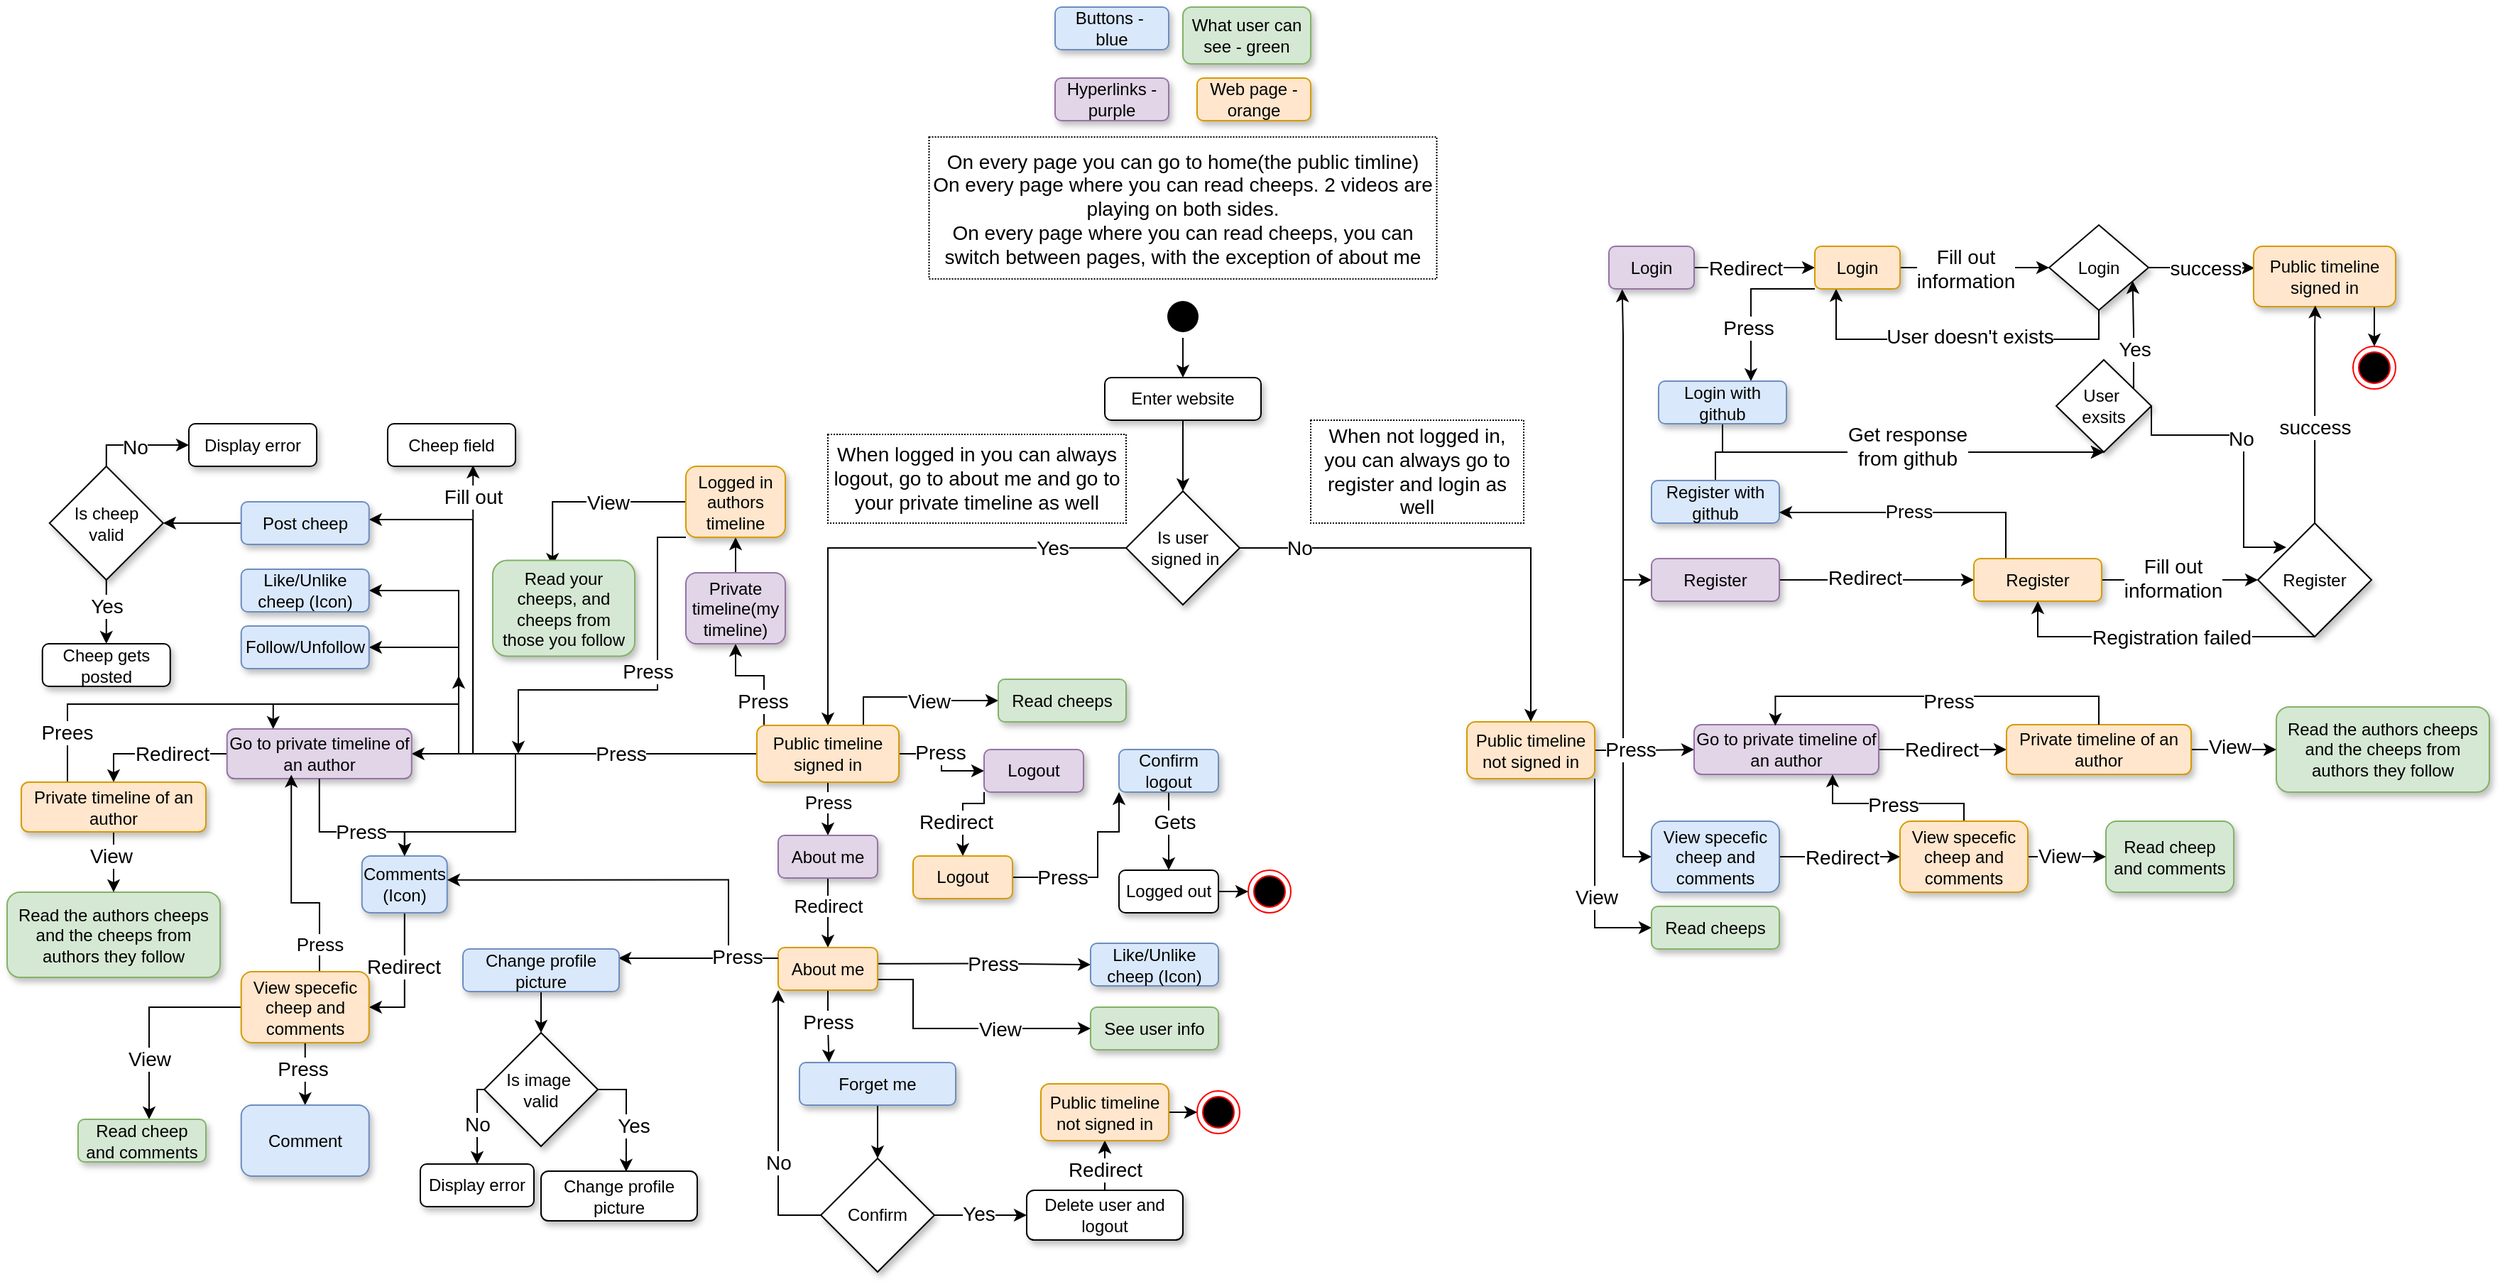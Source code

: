 <mxfile version="25.0.2">
  <diagram name="Page-1" id="61i9J9yVaoq1j8pj2qAt">
    <mxGraphModel dx="1489" dy="860" grid="0" gridSize="10" guides="1" tooltips="1" connect="1" arrows="1" fold="1" page="0" pageScale="1" pageWidth="850" pageHeight="1100" background="none" math="0" shadow="0">
      <root>
        <mxCell id="0" />
        <mxCell id="1" parent="0" />
        <mxCell id="x1YLg1Ud6XzTbevdGAJj-39" style="edgeStyle=orthogonalEdgeStyle;rounded=0;orthogonalLoop=1;jettySize=auto;html=1;exitX=0;exitY=0.5;exitDx=0;exitDy=0;entryX=0.668;entryY=0.98;entryDx=0;entryDy=0;entryPerimeter=0;" parent="1" source="6buvtdkTDnZD8VkbJtbQ-9" target="x1YLg1Ud6XzTbevdGAJj-40" edge="1">
          <mxGeometry relative="1" as="geometry">
            <mxPoint x="-90" y="130" as="targetPoint" />
            <Array as="points">
              <mxPoint x="-90" y="325" />
            </Array>
          </mxGeometry>
        </mxCell>
        <mxCell id="x1YLg1Ud6XzTbevdGAJj-41" value="&lt;font style=&quot;font-size: 14px;&quot;&gt;Fill out&lt;/font&gt;" style="edgeLabel;html=1;align=center;verticalAlign=middle;resizable=0;points=[];" parent="x1YLg1Ud6XzTbevdGAJj-39" vertex="1" connectable="0">
          <mxGeometry x="0.911" y="-1" relative="1" as="geometry">
            <mxPoint x="-1" y="4" as="offset" />
          </mxGeometry>
        </mxCell>
        <mxCell id="x1YLg1Ud6XzTbevdGAJj-38" style="edgeStyle=orthogonalEdgeStyle;rounded=0;orthogonalLoop=1;jettySize=auto;html=1;exitX=0.25;exitY=0;exitDx=0;exitDy=0;" parent="1" source="x1YLg1Ud6XzTbevdGAJj-25" edge="1">
          <mxGeometry relative="1" as="geometry">
            <mxPoint x="-100" y="270" as="targetPoint" />
            <Array as="points">
              <mxPoint x="-375" y="290" />
              <mxPoint x="-100" y="290" />
            </Array>
          </mxGeometry>
        </mxCell>
        <mxCell id="x1YLg1Ud6XzTbevdGAJj-35" style="edgeStyle=orthogonalEdgeStyle;rounded=0;orthogonalLoop=1;jettySize=auto;html=1;exitX=0;exitY=0.25;exitDx=0;exitDy=0;entryX=0.996;entryY=0.216;entryDx=0;entryDy=0;entryPerimeter=0;" parent="1" source="x1YLg1Ud6XzTbevdGAJj-10" target="BoMIMZV332qEhCS1iAqg-52" edge="1">
          <mxGeometry relative="1" as="geometry" />
        </mxCell>
        <mxCell id="QVycHozAGNscxgraNP3J-81" value="" style="edgeStyle=orthogonalEdgeStyle;rounded=0;orthogonalLoop=1;jettySize=auto;html=1;" parent="1" source="QVycHozAGNscxgraNP3J-27" target="QVycHozAGNscxgraNP3J-30" edge="1">
          <mxGeometry relative="1" as="geometry" />
        </mxCell>
        <mxCell id="QVycHozAGNscxgraNP3J-16" style="edgeStyle=orthogonalEdgeStyle;rounded=0;orthogonalLoop=1;jettySize=auto;html=1;entryX=0.5;entryY=0;entryDx=0;entryDy=0;" parent="1" source="6buvtdkTDnZD8VkbJtbQ-9" target="BoMIMZV332qEhCS1iAqg-45" edge="1">
          <mxGeometry relative="1" as="geometry" />
        </mxCell>
        <mxCell id="x1YLg1Ud6XzTbevdGAJj-14" value="&lt;font style=&quot;font-size: 13px;&quot;&gt;Press&lt;/font&gt;" style="edgeLabel;html=1;align=center;verticalAlign=middle;resizable=0;points=[];" parent="QVycHozAGNscxgraNP3J-16" vertex="1" connectable="0">
          <mxGeometry x="-0.346" relative="1" as="geometry">
            <mxPoint as="offset" />
          </mxGeometry>
        </mxCell>
        <mxCell id="BoMIMZV332qEhCS1iAqg-79" style="edgeStyle=orthogonalEdgeStyle;rounded=0;orthogonalLoop=1;jettySize=auto;html=1;entryX=1;entryY=0.5;entryDx=0;entryDy=0;" parent="1" source="6buvtdkTDnZD8VkbJtbQ-9" target="BoMIMZV332qEhCS1iAqg-40" edge="1">
          <mxGeometry relative="1" as="geometry">
            <Array as="points">
              <mxPoint x="-100" y="325" />
              <mxPoint x="-100" y="250" />
            </Array>
          </mxGeometry>
        </mxCell>
        <mxCell id="BoMIMZV332qEhCS1iAqg-80" style="edgeStyle=orthogonalEdgeStyle;rounded=0;orthogonalLoop=1;jettySize=auto;html=1;entryX=1;entryY=0.5;entryDx=0;entryDy=0;" parent="1" target="BoMIMZV332qEhCS1iAqg-41" edge="1">
          <mxGeometry relative="1" as="geometry">
            <Array as="points">
              <mxPoint x="-100" y="325" />
              <mxPoint x="-100" y="210" />
            </Array>
            <mxPoint x="-20" y="325.043" as="sourcePoint" />
          </mxGeometry>
        </mxCell>
        <mxCell id="BoMIMZV332qEhCS1iAqg-81" style="edgeStyle=orthogonalEdgeStyle;rounded=0;orthogonalLoop=1;jettySize=auto;html=1;" parent="1" target="BoMIMZV332qEhCS1iAqg-39" edge="1">
          <mxGeometry relative="1" as="geometry">
            <Array as="points">
              <mxPoint x="-90" y="325" />
              <mxPoint x="-90" y="160" />
            </Array>
            <mxPoint x="-20" y="325.043" as="sourcePoint" />
            <mxPoint x="-120" y="160" as="targetPoint" />
          </mxGeometry>
        </mxCell>
        <mxCell id="BoMIMZV332qEhCS1iAqg-63" style="edgeStyle=orthogonalEdgeStyle;rounded=0;orthogonalLoop=1;jettySize=auto;html=1;entryX=0.5;entryY=0;entryDx=0;entryDy=0;" parent="1" target="BoMIMZV332qEhCS1iAqg-42" edge="1">
          <mxGeometry relative="1" as="geometry">
            <mxPoint x="-105" y="460" as="targetPoint" />
            <Array as="points">
              <mxPoint x="-60" y="325" />
              <mxPoint x="-60" y="380" />
              <mxPoint x="-138" y="380" />
            </Array>
            <mxPoint x="-20" y="325.043" as="sourcePoint" />
          </mxGeometry>
        </mxCell>
        <mxCell id="BoMIMZV332qEhCS1iAqg-12" style="edgeStyle=orthogonalEdgeStyle;rounded=0;orthogonalLoop=1;jettySize=auto;html=1;entryX=0.5;entryY=1;entryDx=0;entryDy=0;exitX=0.5;exitY=1;exitDx=0;exitDy=0;" parent="1" source="BoMIMZV332qEhCS1iAqg-9" target="BoMIMZV332qEhCS1iAqg-11" edge="1">
          <mxGeometry relative="1" as="geometry">
            <Array as="points">
              <mxPoint x="790" y="112.5" />
            </Array>
          </mxGeometry>
        </mxCell>
        <mxCell id="BoMIMZV332qEhCS1iAqg-17" value="&lt;span style=&quot;color: rgba(0, 0, 0, 0); font-family: monospace; font-size: 0px; text-align: start; background-color: rgb(251, 251, 251);&quot;&gt;%3CmxGraphModel%3E%3Croot%3E%3CmxCell%20id%3D%220%22%2F%3E%3CmxCell%20id%3D%221%22%20parent%3D%220%22%2F%3E%3CmxCell%20id%3D%222%22%20value%3D%22%26lt%3Bfont%20style%3D%26quot%3Bfont-size%3A%2014px%3B%26quot%3B%26gt%3BGet%20respons%20%26lt%3Bbr%26gt%3Bfrom%20github%26lt%3B%2Ffont%26gt%3B%22%20style%3D%22edgeLabel%3Bhtml%3D1%3Balign%3Dcenter%3BverticalAlign%3Dmiddle%3Bresizable%3D0%3Bpoints%3D%5B%5D%3B%22%20vertex%3D%221%22%20connectable%3D%220%22%20parent%3D%221%22%3E%3CmxGeometry%20x%3D%22900%22%20y%3D%22145%22%20as%3D%22geometry%22%2F%3E%3C%2FmxCell%3E%3C%2Froot%3E%3C%2FmxGraphModel%3E&lt;/span&gt;" style="edgeLabel;html=1;align=center;verticalAlign=middle;resizable=0;points=[];" parent="BoMIMZV332qEhCS1iAqg-12" vertex="1" connectable="0">
          <mxGeometry x="-0.264" y="2" relative="1" as="geometry">
            <mxPoint as="offset" />
          </mxGeometry>
        </mxCell>
        <mxCell id="6buvtdkTDnZD8VkbJtbQ-30" style="edgeStyle=orthogonalEdgeStyle;rounded=0;orthogonalLoop=1;jettySize=auto;html=1;" parent="1" source="6buvtdkTDnZD8VkbJtbQ-12" target="6buvtdkTDnZD8VkbJtbQ-20" edge="1">
          <mxGeometry relative="1" as="geometry" />
        </mxCell>
        <mxCell id="6buvtdkTDnZD8VkbJtbQ-5" value="" style="edgeStyle=orthogonalEdgeStyle;rounded=0;orthogonalLoop=1;jettySize=auto;html=1;" parent="1" source="6buvtdkTDnZD8VkbJtbQ-1" target="6buvtdkTDnZD8VkbJtbQ-4" edge="1">
          <mxGeometry relative="1" as="geometry" />
        </mxCell>
        <mxCell id="6buvtdkTDnZD8VkbJtbQ-1" value="Enter website" style="rounded=1;whiteSpace=wrap;html=1;shadow=1;" parent="1" vertex="1">
          <mxGeometry x="355" y="60" width="110" height="30" as="geometry" />
        </mxCell>
        <mxCell id="6buvtdkTDnZD8VkbJtbQ-10" value="" style="edgeStyle=orthogonalEdgeStyle;rounded=0;orthogonalLoop=1;jettySize=auto;html=1;" parent="1" source="6buvtdkTDnZD8VkbJtbQ-4" target="6buvtdkTDnZD8VkbJtbQ-9" edge="1">
          <mxGeometry relative="1" as="geometry" />
        </mxCell>
        <mxCell id="QVycHozAGNscxgraNP3J-12" value="&lt;font style=&quot;font-size: 14px;&quot;&gt;Yes&lt;/font&gt;" style="edgeLabel;html=1;align=center;verticalAlign=middle;resizable=0;points=[];" parent="6buvtdkTDnZD8VkbJtbQ-10" vertex="1" connectable="0">
          <mxGeometry x="-0.357" y="-2" relative="1" as="geometry">
            <mxPoint x="55" y="2" as="offset" />
          </mxGeometry>
        </mxCell>
        <mxCell id="6buvtdkTDnZD8VkbJtbQ-13" value="" style="edgeStyle=orthogonalEdgeStyle;rounded=0;orthogonalLoop=1;jettySize=auto;html=1;" parent="1" source="6buvtdkTDnZD8VkbJtbQ-4" target="6buvtdkTDnZD8VkbJtbQ-12" edge="1">
          <mxGeometry relative="1" as="geometry" />
        </mxCell>
        <mxCell id="QVycHozAGNscxgraNP3J-13" value="&lt;font style=&quot;font-size: 14px;&quot;&gt;No&lt;/font&gt;" style="edgeLabel;html=1;align=center;verticalAlign=middle;resizable=0;points=[];" parent="6buvtdkTDnZD8VkbJtbQ-13" vertex="1" connectable="0">
          <mxGeometry x="-0.746" y="-2" relative="1" as="geometry">
            <mxPoint y="-2" as="offset" />
          </mxGeometry>
        </mxCell>
        <mxCell id="6buvtdkTDnZD8VkbJtbQ-4" value="Is user&lt;br&gt;&amp;nbsp;signed&amp;nbsp;in" style="rhombus;whiteSpace=wrap;html=1;shadow=1;" parent="1" vertex="1">
          <mxGeometry x="370" y="140" width="80" height="80" as="geometry" />
        </mxCell>
        <mxCell id="BoMIMZV332qEhCS1iAqg-60" value="" style="edgeStyle=orthogonalEdgeStyle;rounded=0;orthogonalLoop=1;jettySize=auto;html=1;" parent="1" source="6buvtdkTDnZD8VkbJtbQ-9" target="BoMIMZV332qEhCS1iAqg-57" edge="1">
          <mxGeometry relative="1" as="geometry">
            <mxPoint x="-20" y="325.0" as="sourcePoint" />
          </mxGeometry>
        </mxCell>
        <mxCell id="BoMIMZV332qEhCS1iAqg-73" value="&lt;span style=&quot;font-size: 14px;&quot;&gt;Press&lt;/span&gt;" style="edgeLabel;html=1;align=center;verticalAlign=middle;resizable=0;points=[];" parent="BoMIMZV332qEhCS1iAqg-60" vertex="1" connectable="0">
          <mxGeometry x="-0.131" y="1" relative="1" as="geometry">
            <mxPoint x="9" y="-1" as="offset" />
          </mxGeometry>
        </mxCell>
        <mxCell id="QVycHozAGNscxgraNP3J-1" style="edgeStyle=orthogonalEdgeStyle;rounded=0;orthogonalLoop=1;jettySize=auto;html=1;entryX=0;entryY=0.5;entryDx=0;entryDy=0;exitX=0.75;exitY=0;exitDx=0;exitDy=0;" parent="1" source="6buvtdkTDnZD8VkbJtbQ-9" target="BoMIMZV332qEhCS1iAqg-38" edge="1">
          <mxGeometry relative="1" as="geometry" />
        </mxCell>
        <mxCell id="QVycHozAGNscxgraNP3J-2" value="&lt;font style=&quot;font-size: 14px;&quot;&gt;View&lt;/font&gt;" style="edgeLabel;html=1;align=center;verticalAlign=middle;resizable=0;points=[];" parent="QVycHozAGNscxgraNP3J-1" vertex="1" connectable="0">
          <mxGeometry x="0.362" relative="1" as="geometry">
            <mxPoint x="-14" y="3" as="offset" />
          </mxGeometry>
        </mxCell>
        <mxCell id="QVycHozAGNscxgraNP3J-3" style="edgeStyle=orthogonalEdgeStyle;rounded=0;orthogonalLoop=1;jettySize=auto;html=1;entryX=0;entryY=0.5;entryDx=0;entryDy=0;" parent="1" source="6buvtdkTDnZD8VkbJtbQ-9" target="BoMIMZV332qEhCS1iAqg-44" edge="1">
          <mxGeometry relative="1" as="geometry" />
        </mxCell>
        <mxCell id="x1YLg1Ud6XzTbevdGAJj-15" value="&lt;font style=&quot;font-size: 14px;&quot;&gt;Press&lt;/font&gt;" style="edgeLabel;html=1;align=center;verticalAlign=middle;resizable=0;points=[];" parent="QVycHozAGNscxgraNP3J-3" vertex="1" connectable="0">
          <mxGeometry x="-0.198" y="1" relative="1" as="geometry">
            <mxPoint as="offset" />
          </mxGeometry>
        </mxCell>
        <mxCell id="QVycHozAGNscxgraNP3J-74" style="edgeStyle=orthogonalEdgeStyle;rounded=0;orthogonalLoop=1;jettySize=auto;html=1;exitX=0.25;exitY=0;exitDx=0;exitDy=0;entryX=0.5;entryY=1;entryDx=0;entryDy=0;" parent="1" source="6buvtdkTDnZD8VkbJtbQ-9" target="BoMIMZV332qEhCS1iAqg-46" edge="1">
          <mxGeometry relative="1" as="geometry">
            <Array as="points">
              <mxPoint x="115" y="305" />
              <mxPoint x="115" y="270" />
              <mxPoint x="95" y="270" />
            </Array>
          </mxGeometry>
        </mxCell>
        <mxCell id="QVycHozAGNscxgraNP3J-75" value="&lt;font style=&quot;font-size: 14px;&quot;&gt;Press&lt;/font&gt;" style="edgeLabel;html=1;align=center;verticalAlign=middle;resizable=0;points=[];" parent="QVycHozAGNscxgraNP3J-74" vertex="1" connectable="0">
          <mxGeometry x="0.067" y="1" relative="1" as="geometry">
            <mxPoint y="15" as="offset" />
          </mxGeometry>
        </mxCell>
        <mxCell id="6buvtdkTDnZD8VkbJtbQ-9" value="Public timeline signed&amp;nbsp;in" style="rounded=1;whiteSpace=wrap;html=1;fillColor=#ffe6cc;strokeColor=#d79b00;shadow=1;" parent="1" vertex="1">
          <mxGeometry x="110" y="305" width="100" height="40" as="geometry" />
        </mxCell>
        <mxCell id="6buvtdkTDnZD8VkbJtbQ-27" style="edgeStyle=orthogonalEdgeStyle;rounded=0;orthogonalLoop=1;jettySize=auto;html=1;entryX=0;entryY=0.5;entryDx=0;entryDy=0;" parent="1" source="6buvtdkTDnZD8VkbJtbQ-12" target="6buvtdkTDnZD8VkbJtbQ-23" edge="1">
          <mxGeometry relative="1" as="geometry" />
        </mxCell>
        <mxCell id="6buvtdkTDnZD8VkbJtbQ-28" style="edgeStyle=orthogonalEdgeStyle;rounded=0;orthogonalLoop=1;jettySize=auto;html=1;entryX=0;entryY=0.5;entryDx=0;entryDy=0;" parent="1" source="6buvtdkTDnZD8VkbJtbQ-12" target="6buvtdkTDnZD8VkbJtbQ-14" edge="1">
          <mxGeometry relative="1" as="geometry" />
        </mxCell>
        <mxCell id="6buvtdkTDnZD8VkbJtbQ-29" style="edgeStyle=orthogonalEdgeStyle;rounded=0;orthogonalLoop=1;jettySize=auto;html=1;entryX=0.156;entryY=1.01;entryDx=0;entryDy=0;entryPerimeter=0;" parent="1" source="6buvtdkTDnZD8VkbJtbQ-12" target="6buvtdkTDnZD8VkbJtbQ-16" edge="1">
          <mxGeometry relative="1" as="geometry">
            <Array as="points">
              <mxPoint x="720" y="323" />
              <mxPoint x="720" y="30" />
              <mxPoint x="719" y="30" />
            </Array>
            <mxPoint x="690" y="30" as="targetPoint" />
          </mxGeometry>
        </mxCell>
        <mxCell id="BoMIMZV332qEhCS1iAqg-1" value="&lt;font style=&quot;font-size: 14px;&quot;&gt;Press&lt;/font&gt;" style="edgeLabel;html=1;align=center;verticalAlign=middle;resizable=0;points=[];" parent="6buvtdkTDnZD8VkbJtbQ-29" vertex="1" connectable="0">
          <mxGeometry x="0.477" relative="1" as="geometry">
            <mxPoint x="5" y="234" as="offset" />
          </mxGeometry>
        </mxCell>
        <mxCell id="BoMIMZV332qEhCS1iAqg-5" style="edgeStyle=orthogonalEdgeStyle;rounded=0;orthogonalLoop=1;jettySize=auto;html=1;entryX=0;entryY=0.5;entryDx=0;entryDy=0;exitX=1;exitY=1;exitDx=0;exitDy=0;" parent="1" source="6buvtdkTDnZD8VkbJtbQ-12" target="6buvtdkTDnZD8VkbJtbQ-25" edge="1">
          <mxGeometry relative="1" as="geometry" />
        </mxCell>
        <mxCell id="BoMIMZV332qEhCS1iAqg-19" value="&lt;font style=&quot;font-size: 14px;&quot;&gt;View&lt;/font&gt;" style="edgeLabel;html=1;align=center;verticalAlign=middle;resizable=0;points=[];" parent="BoMIMZV332qEhCS1iAqg-5" vertex="1" connectable="0">
          <mxGeometry x="0.146" y="1" relative="1" as="geometry">
            <mxPoint as="offset" />
          </mxGeometry>
        </mxCell>
        <mxCell id="6buvtdkTDnZD8VkbJtbQ-12" value="Public timeline not signed&amp;nbsp;in" style="rounded=1;whiteSpace=wrap;html=1;fillColor=#ffe6cc;strokeColor=#d79b00;shadow=1;" parent="1" vertex="1">
          <mxGeometry x="610" y="302.5" width="90" height="40" as="geometry" />
        </mxCell>
        <mxCell id="x1YLg1Ud6XzTbevdGAJj-60" value="" style="edgeStyle=orthogonalEdgeStyle;rounded=0;orthogonalLoop=1;jettySize=auto;html=1;" parent="1" source="6buvtdkTDnZD8VkbJtbQ-14" target="x1YLg1Ud6XzTbevdGAJj-59" edge="1">
          <mxGeometry relative="1" as="geometry" />
        </mxCell>
        <mxCell id="x1YLg1Ud6XzTbevdGAJj-61" value="&lt;font style=&quot;font-size: 14px;&quot;&gt;Redirect&lt;/font&gt;" style="edgeLabel;html=1;align=center;verticalAlign=middle;resizable=0;points=[];" parent="x1YLg1Ud6XzTbevdGAJj-60" vertex="1" connectable="0">
          <mxGeometry x="-0.13" y="2" relative="1" as="geometry">
            <mxPoint as="offset" />
          </mxGeometry>
        </mxCell>
        <mxCell id="6buvtdkTDnZD8VkbJtbQ-14" value="Register" style="rounded=1;whiteSpace=wrap;html=1;fillColor=#e1d5e7;strokeColor=#9673a6;shadow=1;" parent="1" vertex="1">
          <mxGeometry x="740" y="187.5" width="90" height="30" as="geometry" />
        </mxCell>
        <mxCell id="6buvtdkTDnZD8VkbJtbQ-39" value="" style="edgeStyle=orthogonalEdgeStyle;rounded=0;orthogonalLoop=1;jettySize=auto;html=1;exitX=1;exitY=0.5;exitDx=0;exitDy=0;" parent="1" source="x1YLg1Ud6XzTbevdGAJj-65" target="6buvtdkTDnZD8VkbJtbQ-38" edge="1">
          <mxGeometry relative="1" as="geometry">
            <mxPoint x="912" y="-17" as="sourcePoint" />
          </mxGeometry>
        </mxCell>
        <mxCell id="BoMIMZV332qEhCS1iAqg-2" value="&lt;font style=&quot;font-size: 14px;&quot;&gt;Fill out &lt;br&gt;information&lt;/font&gt;" style="edgeLabel;html=1;align=center;verticalAlign=middle;resizable=0;points=[];" parent="6buvtdkTDnZD8VkbJtbQ-39" vertex="1" connectable="0">
          <mxGeometry x="-0.226" y="1" relative="1" as="geometry">
            <mxPoint x="5" y="1" as="offset" />
          </mxGeometry>
        </mxCell>
        <mxCell id="BoMIMZV332qEhCS1iAqg-10" style="edgeStyle=orthogonalEdgeStyle;rounded=0;orthogonalLoop=1;jettySize=auto;html=1;exitX=0;exitY=1;exitDx=0;exitDy=0;" parent="1" source="x1YLg1Ud6XzTbevdGAJj-65" target="BoMIMZV332qEhCS1iAqg-9" edge="1">
          <mxGeometry relative="1" as="geometry">
            <Array as="points">
              <mxPoint x="810" y="-3" />
            </Array>
          </mxGeometry>
        </mxCell>
        <mxCell id="x1YLg1Ud6XzTbevdGAJj-69" value="&lt;font style=&quot;font-size: 14px;&quot;&gt;Press&lt;/font&gt;" style="edgeLabel;html=1;align=center;verticalAlign=middle;resizable=0;points=[];" parent="BoMIMZV332qEhCS1iAqg-10" vertex="1" connectable="0">
          <mxGeometry x="0.311" y="-2" relative="1" as="geometry">
            <mxPoint as="offset" />
          </mxGeometry>
        </mxCell>
        <mxCell id="x1YLg1Ud6XzTbevdGAJj-67" value="" style="edgeStyle=orthogonalEdgeStyle;rounded=0;orthogonalLoop=1;jettySize=auto;html=1;" parent="1" source="6buvtdkTDnZD8VkbJtbQ-16" target="x1YLg1Ud6XzTbevdGAJj-65" edge="1">
          <mxGeometry relative="1" as="geometry" />
        </mxCell>
        <mxCell id="x1YLg1Ud6XzTbevdGAJj-68" value="&lt;font style=&quot;font-size: 14px;&quot;&gt;Redirect&lt;/font&gt;" style="edgeLabel;html=1;align=center;verticalAlign=middle;resizable=0;points=[];" parent="x1YLg1Ud6XzTbevdGAJj-67" vertex="1" connectable="0">
          <mxGeometry x="-0.229" y="2" relative="1" as="geometry">
            <mxPoint x="3" y="2" as="offset" />
          </mxGeometry>
        </mxCell>
        <mxCell id="6buvtdkTDnZD8VkbJtbQ-16" value="Login" style="rounded=1;whiteSpace=wrap;html=1;fillColor=#e1d5e7;strokeColor=#9673a6;shadow=1;" parent="1" vertex="1">
          <mxGeometry x="710" y="-32.5" width="60" height="30" as="geometry" />
        </mxCell>
        <mxCell id="6buvtdkTDnZD8VkbJtbQ-18" value="&lt;font style=&quot;font-size: 14px;&quot;&gt;On every page you can go to home(the public timline)&lt;br&gt;&lt;div style=&quot;&quot;&gt;&lt;span style=&quot;background-color: initial;&quot;&gt;On every page where you can read cheeps. 2 videos are playing on both sides.&lt;/span&gt;&lt;/div&gt;&lt;/font&gt;&lt;div&gt;&lt;font style=&quot;font-size: 14px;&quot;&gt;On every page where you can read cheeps, you can switch between pages, with the exception of about me&lt;/font&gt;&lt;/div&gt;" style="text;html=1;align=center;verticalAlign=middle;whiteSpace=wrap;rounded=0;dashed=1;dashPattern=1 1;strokeColor=default;" parent="1" vertex="1">
          <mxGeometry x="231.25" y="-109.5" width="357.5" height="100" as="geometry" />
        </mxCell>
        <mxCell id="x1YLg1Ud6XzTbevdGAJj-47" value="" style="edgeStyle=orthogonalEdgeStyle;rounded=0;orthogonalLoop=1;jettySize=auto;html=1;" parent="1" source="6buvtdkTDnZD8VkbJtbQ-20" target="x1YLg1Ud6XzTbevdGAJj-44" edge="1">
          <mxGeometry relative="1" as="geometry" />
        </mxCell>
        <mxCell id="x1YLg1Ud6XzTbevdGAJj-48" value="&lt;font style=&quot;font-size: 14px;&quot;&gt;Redirect&lt;/font&gt;" style="edgeLabel;html=1;align=center;verticalAlign=middle;resizable=0;points=[];" parent="x1YLg1Ud6XzTbevdGAJj-47" vertex="1" connectable="0">
          <mxGeometry x="-0.021" relative="1" as="geometry">
            <mxPoint as="offset" />
          </mxGeometry>
        </mxCell>
        <mxCell id="6buvtdkTDnZD8VkbJtbQ-20" value="Go to private timeline of an author" style="rounded=1;whiteSpace=wrap;html=1;fillColor=#e1d5e7;strokeColor=#9673a6;shadow=1;" parent="1" vertex="1">
          <mxGeometry x="770" y="304.5" width="130" height="35" as="geometry" />
        </mxCell>
        <mxCell id="6buvtdkTDnZD8VkbJtbQ-21" value="&lt;font style=&quot;font-size: 14px;&quot;&gt;When not logged in, you can always go to register and login as well&lt;/font&gt;" style="text;html=1;align=center;verticalAlign=middle;whiteSpace=wrap;rounded=0;strokeColor=default;dashed=1;dashPattern=1 1;" parent="1" vertex="1">
          <mxGeometry x="500" y="90" width="150" height="72.5" as="geometry" />
        </mxCell>
        <mxCell id="6buvtdkTDnZD8VkbJtbQ-22" value="&lt;font style=&quot;font-size: 14px;&quot;&gt;When logged in you can always logout, go to about me and go to your private timeline as well&lt;/font&gt;" style="text;html=1;align=center;verticalAlign=middle;whiteSpace=wrap;rounded=0;dashed=1;dashPattern=1 1;strokeColor=default;" parent="1" vertex="1">
          <mxGeometry x="160" y="100" width="210" height="62.5" as="geometry" />
        </mxCell>
        <mxCell id="x1YLg1Ud6XzTbevdGAJj-49" value="" style="edgeStyle=orthogonalEdgeStyle;rounded=0;orthogonalLoop=1;jettySize=auto;html=1;" parent="1" source="6buvtdkTDnZD8VkbJtbQ-23" target="x1YLg1Ud6XzTbevdGAJj-43" edge="1">
          <mxGeometry relative="1" as="geometry" />
        </mxCell>
        <mxCell id="x1YLg1Ud6XzTbevdGAJj-50" value="&lt;font style=&quot;font-size: 14px;&quot;&gt;Redirect&lt;/font&gt;" style="edgeLabel;html=1;align=center;verticalAlign=middle;resizable=0;points=[];" parent="x1YLg1Ud6XzTbevdGAJj-49" vertex="1" connectable="0">
          <mxGeometry x="-0.308" y="-1" relative="1" as="geometry">
            <mxPoint x="14" y="-1" as="offset" />
          </mxGeometry>
        </mxCell>
        <mxCell id="6buvtdkTDnZD8VkbJtbQ-23" value="View specefic cheep and comments" style="rounded=1;whiteSpace=wrap;html=1;fillColor=#dae8fc;strokeColor=#6c8ebf;shadow=1;" parent="1" vertex="1">
          <mxGeometry x="740" y="372.5" width="90" height="50" as="geometry" />
        </mxCell>
        <mxCell id="6buvtdkTDnZD8VkbJtbQ-25" value="Read cheeps" style="rounded=1;whiteSpace=wrap;html=1;fillColor=#d5e8d4;strokeColor=#82b366;shadow=1;" parent="1" vertex="1">
          <mxGeometry x="740" y="432.5" width="90" height="30" as="geometry" />
        </mxCell>
        <mxCell id="6buvtdkTDnZD8VkbJtbQ-32" value="Read the authors cheeps and the cheeps from authors they follow" style="rounded=1;whiteSpace=wrap;html=1;fillColor=#d5e8d4;strokeColor=#82b366;shadow=1;" parent="1" vertex="1">
          <mxGeometry x="1180" y="292" width="150" height="60" as="geometry" />
        </mxCell>
        <mxCell id="6buvtdkTDnZD8VkbJtbQ-40" style="edgeStyle=orthogonalEdgeStyle;rounded=0;orthogonalLoop=1;jettySize=auto;html=1;entryX=0.25;entryY=1;entryDx=0;entryDy=0;exitX=0.5;exitY=1;exitDx=0;exitDy=0;" parent="1" source="6buvtdkTDnZD8VkbJtbQ-38" target="x1YLg1Ud6XzTbevdGAJj-65" edge="1">
          <mxGeometry relative="1" as="geometry">
            <Array as="points">
              <mxPoint x="1055" y="33" />
              <mxPoint x="870" y="33" />
            </Array>
          </mxGeometry>
        </mxCell>
        <mxCell id="6buvtdkTDnZD8VkbJtbQ-41" value="&lt;font style=&quot;font-size: 14px;&quot;&gt;User doesn&#39;t&amp;nbsp;&lt;/font&gt;&lt;span style=&quot;font-size: 14px;&quot;&gt;exists&lt;/span&gt;" style="edgeLabel;html=1;align=center;verticalAlign=middle;resizable=0;points=[];" parent="6buvtdkTDnZD8VkbJtbQ-40" vertex="1" connectable="0">
          <mxGeometry x="-0.152" y="-2" relative="1" as="geometry">
            <mxPoint x="-10" as="offset" />
          </mxGeometry>
        </mxCell>
        <mxCell id="6buvtdkTDnZD8VkbJtbQ-44" value="" style="edgeStyle=orthogonalEdgeStyle;rounded=0;orthogonalLoop=1;jettySize=auto;html=1;entryX=0.007;entryY=0.361;entryDx=0;entryDy=0;entryPerimeter=0;" parent="1" source="6buvtdkTDnZD8VkbJtbQ-38" target="6buvtdkTDnZD8VkbJtbQ-45" edge="1">
          <mxGeometry relative="1" as="geometry">
            <mxPoint x="1082" y="-17.5" as="targetPoint" />
          </mxGeometry>
        </mxCell>
        <mxCell id="6buvtdkTDnZD8VkbJtbQ-58" value="&lt;font style=&quot;font-size: 14px;&quot;&gt;success&lt;/font&gt;" style="edgeLabel;html=1;align=center;verticalAlign=middle;resizable=0;points=[];" parent="6buvtdkTDnZD8VkbJtbQ-44" vertex="1" connectable="0">
          <mxGeometry x="-0.442" y="-1" relative="1" as="geometry">
            <mxPoint x="19" y="-1" as="offset" />
          </mxGeometry>
        </mxCell>
        <mxCell id="6buvtdkTDnZD8VkbJtbQ-38" value="Login" style="rhombus;whiteSpace=wrap;html=1;shadow=1;" parent="1" vertex="1">
          <mxGeometry x="1020" y="-47.5" width="70" height="60" as="geometry" />
        </mxCell>
        <mxCell id="v4mBQ-K61YlF0K2ZvxUM-11" style="edgeStyle=orthogonalEdgeStyle;rounded=0;orthogonalLoop=1;jettySize=auto;html=1;exitX=0.75;exitY=1;exitDx=0;exitDy=0;entryX=0.5;entryY=0;entryDx=0;entryDy=0;" edge="1" parent="1" source="6buvtdkTDnZD8VkbJtbQ-45" target="v4mBQ-K61YlF0K2ZvxUM-10">
          <mxGeometry relative="1" as="geometry" />
        </mxCell>
        <mxCell id="6buvtdkTDnZD8VkbJtbQ-45" value="Public timeline signed&amp;nbsp;in" style="rounded=1;whiteSpace=wrap;html=1;fillColor=#ffe6cc;strokeColor=#d79b00;shadow=1;" parent="1" vertex="1">
          <mxGeometry x="1164" y="-32.5" width="100" height="42.5" as="geometry" />
        </mxCell>
        <mxCell id="6buvtdkTDnZD8VkbJtbQ-51" style="edgeStyle=orthogonalEdgeStyle;rounded=0;orthogonalLoop=1;jettySize=auto;html=1;exitX=0.5;exitY=0;exitDx=0;exitDy=0;entryX=0.5;entryY=1;entryDx=0;entryDy=0;" parent="1" source="6buvtdkTDnZD8VkbJtbQ-46" target="BoMIMZV332qEhCS1iAqg-11" edge="1">
          <mxGeometry relative="1" as="geometry">
            <mxPoint x="1040" y="142.5" as="targetPoint" />
            <Array as="points">
              <mxPoint x="895" y="112.5" />
              <mxPoint x="977" y="112.5" />
            </Array>
          </mxGeometry>
        </mxCell>
        <mxCell id="BoMIMZV332qEhCS1iAqg-7" value="&lt;font style=&quot;font-size: 14px;&quot;&gt;Get response &lt;br&gt;from github&lt;/font&gt;" style="edgeLabel;html=1;align=center;verticalAlign=middle;resizable=0;points=[];" parent="6buvtdkTDnZD8VkbJtbQ-51" vertex="1" connectable="0">
          <mxGeometry x="-0.768" y="2" relative="1" as="geometry">
            <mxPoint x="121" y="-3" as="offset" />
          </mxGeometry>
        </mxCell>
        <mxCell id="6buvtdkTDnZD8VkbJtbQ-46" value="Register with github" style="rounded=1;whiteSpace=wrap;html=1;fillColor=#dae8fc;strokeColor=#6c8ebf;shadow=1;" parent="1" vertex="1">
          <mxGeometry x="740" y="132.5" width="90" height="30" as="geometry" />
        </mxCell>
        <mxCell id="6buvtdkTDnZD8VkbJtbQ-52" style="edgeStyle=orthogonalEdgeStyle;rounded=0;orthogonalLoop=1;jettySize=auto;html=1;entryX=0;entryY=0.5;entryDx=0;entryDy=0;exitX=1;exitY=0.5;exitDx=0;exitDy=0;" parent="1" source="x1YLg1Ud6XzTbevdGAJj-59" target="6buvtdkTDnZD8VkbJtbQ-50" edge="1">
          <mxGeometry relative="1" as="geometry">
            <mxPoint x="1017" y="237.5" as="sourcePoint" />
            <Array as="points" />
          </mxGeometry>
        </mxCell>
        <mxCell id="BoMIMZV332qEhCS1iAqg-6" value="&lt;font style=&quot;font-size: 14px;&quot;&gt;Fill out &lt;br&gt;information&lt;/font&gt;" style="edgeLabel;html=1;align=center;verticalAlign=middle;resizable=0;points=[];" parent="6buvtdkTDnZD8VkbJtbQ-52" vertex="1" connectable="0">
          <mxGeometry x="-0.714" relative="1" as="geometry">
            <mxPoint x="34" y="-2" as="offset" />
          </mxGeometry>
        </mxCell>
        <mxCell id="6buvtdkTDnZD8VkbJtbQ-53" style="edgeStyle=orthogonalEdgeStyle;rounded=0;orthogonalLoop=1;jettySize=auto;html=1;entryX=0.5;entryY=1;entryDx=0;entryDy=0;exitX=0.5;exitY=1;exitDx=0;exitDy=0;" parent="1" source="6buvtdkTDnZD8VkbJtbQ-50" target="x1YLg1Ud6XzTbevdGAJj-59" edge="1">
          <mxGeometry relative="1" as="geometry">
            <Array as="points">
              <mxPoint x="1012" y="243" />
            </Array>
          </mxGeometry>
        </mxCell>
        <mxCell id="6buvtdkTDnZD8VkbJtbQ-54" value="&lt;font style=&quot;font-size: 14px;&quot;&gt;Registration failed&lt;/font&gt;" style="edgeLabel;html=1;align=center;verticalAlign=middle;resizable=0;points=[];" parent="6buvtdkTDnZD8VkbJtbQ-53" vertex="1" connectable="0">
          <mxGeometry x="0.088" y="-2" relative="1" as="geometry">
            <mxPoint x="18" y="2" as="offset" />
          </mxGeometry>
        </mxCell>
        <mxCell id="6buvtdkTDnZD8VkbJtbQ-59" style="edgeStyle=orthogonalEdgeStyle;rounded=0;orthogonalLoop=1;jettySize=auto;html=1;entryX=0.434;entryY=0.981;entryDx=0;entryDy=0;entryPerimeter=0;" parent="1" target="6buvtdkTDnZD8VkbJtbQ-45" edge="1">
          <mxGeometry relative="1" as="geometry">
            <mxPoint x="1207.053" y="162.553" as="sourcePoint" />
            <mxPoint x="1207" y="12.5" as="targetPoint" />
            <Array as="points">
              <mxPoint x="1207" y="22.5" />
              <mxPoint x="1207" y="22.5" />
            </Array>
          </mxGeometry>
        </mxCell>
        <mxCell id="6buvtdkTDnZD8VkbJtbQ-60" value="&lt;span style=&quot;font-size: 14px;&quot;&gt;success&lt;/span&gt;" style="edgeLabel;html=1;align=center;verticalAlign=middle;resizable=0;points=[];" parent="6buvtdkTDnZD8VkbJtbQ-59" vertex="1" connectable="0">
          <mxGeometry x="-0.092" y="2" relative="1" as="geometry">
            <mxPoint x="2" y="2" as="offset" />
          </mxGeometry>
        </mxCell>
        <mxCell id="6buvtdkTDnZD8VkbJtbQ-50" value="Register" style="rhombus;whiteSpace=wrap;html=1;shadow=1;" parent="1" vertex="1">
          <mxGeometry x="1167" y="162.5" width="80" height="80" as="geometry" />
        </mxCell>
        <mxCell id="BoMIMZV332qEhCS1iAqg-9" value="Login with github" style="rounded=1;whiteSpace=wrap;html=1;fillColor=#dae8fc;strokeColor=#6c8ebf;shadow=1;" parent="1" vertex="1">
          <mxGeometry x="745" y="62.5" width="90" height="30" as="geometry" />
        </mxCell>
        <mxCell id="BoMIMZV332qEhCS1iAqg-13" style="edgeStyle=orthogonalEdgeStyle;rounded=0;orthogonalLoop=1;jettySize=auto;html=1;exitX=0.813;exitY=0.31;exitDx=0;exitDy=0;entryX=0.84;entryY=0.657;entryDx=0;entryDy=0;entryPerimeter=0;exitPerimeter=0;" parent="1" source="BoMIMZV332qEhCS1iAqg-11" target="6buvtdkTDnZD8VkbJtbQ-38" edge="1">
          <mxGeometry relative="1" as="geometry">
            <mxPoint x="1060" y="-11.5" as="targetPoint" />
          </mxGeometry>
        </mxCell>
        <mxCell id="BoMIMZV332qEhCS1iAqg-16" value="&lt;font style=&quot;font-size: 14px;&quot;&gt;Yes&lt;/font&gt;" style="edgeLabel;html=1;align=center;verticalAlign=middle;resizable=0;points=[];" parent="BoMIMZV332qEhCS1iAqg-13" vertex="1" connectable="0">
          <mxGeometry x="-0.381" y="-1" relative="1" as="geometry">
            <mxPoint x="-1" y="-4" as="offset" />
          </mxGeometry>
        </mxCell>
        <mxCell id="BoMIMZV332qEhCS1iAqg-14" style="edgeStyle=orthogonalEdgeStyle;rounded=0;orthogonalLoop=1;jettySize=auto;html=1;entryX=0;entryY=0;entryDx=0;entryDy=0;exitX=1;exitY=0.5;exitDx=0;exitDy=0;" parent="1" source="BoMIMZV332qEhCS1iAqg-11" edge="1">
          <mxGeometry relative="1" as="geometry">
            <mxPoint x="1097" y="112.5" as="sourcePoint" />
            <mxPoint x="1187" y="179.5" as="targetPoint" />
            <Array as="points">
              <mxPoint x="1157" y="100.5" />
              <mxPoint x="1157" y="179.5" />
            </Array>
          </mxGeometry>
        </mxCell>
        <mxCell id="BoMIMZV332qEhCS1iAqg-15" value="&lt;font style=&quot;font-size: 14px;&quot;&gt;No&lt;/font&gt;" style="edgeLabel;html=1;align=center;verticalAlign=middle;resizable=0;points=[];" parent="BoMIMZV332qEhCS1iAqg-14" vertex="1" connectable="0">
          <mxGeometry x="-0.21" y="-3" relative="1" as="geometry">
            <mxPoint x="6" y="-1" as="offset" />
          </mxGeometry>
        </mxCell>
        <mxCell id="BoMIMZV332qEhCS1iAqg-11" value="User&amp;nbsp;&lt;div&gt;exsits&lt;/div&gt;" style="rhombus;whiteSpace=wrap;html=1;shadow=1;" parent="1" vertex="1">
          <mxGeometry x="1025" y="47.5" width="67" height="65" as="geometry" />
        </mxCell>
        <mxCell id="BoMIMZV332qEhCS1iAqg-23" value="Read cheep&lt;br&gt;and comments" style="rounded=1;whiteSpace=wrap;html=1;fillColor=#d5e8d4;strokeColor=#82b366;shadow=1;" parent="1" vertex="1">
          <mxGeometry x="1060" y="372.5" width="90" height="50" as="geometry" />
        </mxCell>
        <mxCell id="BoMIMZV332qEhCS1iAqg-33" value="Buttons -&amp;nbsp;&lt;div&gt;blue&lt;/div&gt;" style="rounded=1;whiteSpace=wrap;html=1;fillColor=#dae8fc;strokeColor=#6c8ebf;shadow=1;" parent="1" vertex="1">
          <mxGeometry x="320" y="-201" width="80" height="30" as="geometry" />
        </mxCell>
        <mxCell id="BoMIMZV332qEhCS1iAqg-34" value="Hyperlinks - purple" style="rounded=1;whiteSpace=wrap;html=1;fillColor=#e1d5e7;strokeColor=#9673a6;shadow=1;" parent="1" vertex="1">
          <mxGeometry x="320" y="-151" width="80" height="30" as="geometry" />
        </mxCell>
        <mxCell id="BoMIMZV332qEhCS1iAqg-35" value="What user can see - green" style="rounded=1;whiteSpace=wrap;html=1;fillColor=#d5e8d4;strokeColor=#82b366;shadow=1;" parent="1" vertex="1">
          <mxGeometry x="410" y="-201" width="90" height="40" as="geometry" />
        </mxCell>
        <mxCell id="BoMIMZV332qEhCS1iAqg-38" value="Read cheeps" style="rounded=1;whiteSpace=wrap;html=1;fillColor=#d5e8d4;strokeColor=#82b366;shadow=1;" parent="1" vertex="1">
          <mxGeometry x="280" y="272.5" width="90" height="30" as="geometry" />
        </mxCell>
        <mxCell id="BoMIMZV332qEhCS1iAqg-86" value="" style="edgeStyle=orthogonalEdgeStyle;rounded=0;orthogonalLoop=1;jettySize=auto;html=1;" parent="1" source="BoMIMZV332qEhCS1iAqg-39" target="BoMIMZV332qEhCS1iAqg-85" edge="1">
          <mxGeometry relative="1" as="geometry" />
        </mxCell>
        <mxCell id="BoMIMZV332qEhCS1iAqg-39" value="Post cheep" style="rounded=1;whiteSpace=wrap;html=1;fillColor=#dae8fc;strokeColor=#6c8ebf;shadow=1;" parent="1" vertex="1">
          <mxGeometry x="-253.12" y="147.5" width="90" height="30" as="geometry" />
        </mxCell>
        <mxCell id="BoMIMZV332qEhCS1iAqg-40" value="Follow/Unfollow" style="rounded=1;whiteSpace=wrap;html=1;fillColor=#dae8fc;strokeColor=#6c8ebf;shadow=1;" parent="1" vertex="1">
          <mxGeometry x="-253.12" y="235" width="90" height="30" as="geometry" />
        </mxCell>
        <mxCell id="BoMIMZV332qEhCS1iAqg-41" value="Like/Unlike cheep (Icon)" style="rounded=1;whiteSpace=wrap;html=1;fillColor=#dae8fc;strokeColor=#6c8ebf;shadow=1;" parent="1" vertex="1">
          <mxGeometry x="-253.12" y="195" width="90" height="30" as="geometry" />
        </mxCell>
        <mxCell id="BoMIMZV332qEhCS1iAqg-65" style="edgeStyle=orthogonalEdgeStyle;rounded=0;orthogonalLoop=1;jettySize=auto;html=1;exitX=0;exitY=0.5;exitDx=0;exitDy=0;" parent="1" source="x1YLg1Ud6XzTbevdGAJj-18" target="BoMIMZV332qEhCS1iAqg-51" edge="1">
          <mxGeometry relative="1" as="geometry">
            <Array as="points">
              <mxPoint x="-318" y="504" />
            </Array>
            <mxPoint x="-238" y="500" as="sourcePoint" />
          </mxGeometry>
        </mxCell>
        <mxCell id="BoMIMZV332qEhCS1iAqg-75" value="&lt;font style=&quot;font-size: 14px;&quot;&gt;View&lt;/font&gt;" style="edgeLabel;html=1;align=center;verticalAlign=middle;resizable=0;points=[];" parent="BoMIMZV332qEhCS1iAqg-65" vertex="1" connectable="0">
          <mxGeometry x="0.126" y="-1" relative="1" as="geometry">
            <mxPoint x="1" y="20" as="offset" />
          </mxGeometry>
        </mxCell>
        <mxCell id="BoMIMZV332qEhCS1iAqg-66" value="" style="edgeStyle=orthogonalEdgeStyle;rounded=0;orthogonalLoop=1;jettySize=auto;html=1;exitX=0.5;exitY=1;exitDx=0;exitDy=0;" parent="1" source="x1YLg1Ud6XzTbevdGAJj-18" target="BoMIMZV332qEhCS1iAqg-43" edge="1">
          <mxGeometry relative="1" as="geometry">
            <mxPoint x="-138" y="540" as="sourcePoint" />
          </mxGeometry>
        </mxCell>
        <mxCell id="BoMIMZV332qEhCS1iAqg-74" value="&lt;span style=&quot;font-size: 14px;&quot;&gt;Press&lt;/span&gt;" style="edgeLabel;html=1;align=center;verticalAlign=middle;resizable=0;points=[];" parent="BoMIMZV332qEhCS1iAqg-66" vertex="1" connectable="0">
          <mxGeometry x="-0.179" y="-2" relative="1" as="geometry">
            <mxPoint as="offset" />
          </mxGeometry>
        </mxCell>
        <mxCell id="x1YLg1Ud6XzTbevdGAJj-19" value="" style="edgeStyle=orthogonalEdgeStyle;rounded=0;orthogonalLoop=1;jettySize=auto;html=1;entryX=1;entryY=0.5;entryDx=0;entryDy=0;" parent="1" source="BoMIMZV332qEhCS1iAqg-42" target="x1YLg1Ud6XzTbevdGAJj-18" edge="1">
          <mxGeometry relative="1" as="geometry" />
        </mxCell>
        <mxCell id="x1YLg1Ud6XzTbevdGAJj-20" value="&lt;font style=&quot;font-size: 14px;&quot;&gt;Redirect&lt;/font&gt;" style="edgeLabel;html=1;align=center;verticalAlign=middle;resizable=0;points=[];" parent="x1YLg1Ud6XzTbevdGAJj-19" vertex="1" connectable="0">
          <mxGeometry x="-0.184" y="-1" relative="1" as="geometry">
            <mxPoint as="offset" />
          </mxGeometry>
        </mxCell>
        <mxCell id="BoMIMZV332qEhCS1iAqg-42" value="Comments&lt;br&gt;(Icon)" style="rounded=1;whiteSpace=wrap;html=1;fillColor=#dae8fc;strokeColor=#6c8ebf;shadow=1;" parent="1" vertex="1">
          <mxGeometry x="-168.12" y="397" width="60" height="40" as="geometry" />
        </mxCell>
        <mxCell id="BoMIMZV332qEhCS1iAqg-43" value="Comment" style="rounded=1;whiteSpace=wrap;html=1;fillColor=#dae8fc;strokeColor=#6c8ebf;shadow=1;" parent="1" vertex="1">
          <mxGeometry x="-253.12" y="572.5" width="90" height="50" as="geometry" />
        </mxCell>
        <mxCell id="x1YLg1Ud6XzTbevdGAJj-3" value="" style="edgeStyle=orthogonalEdgeStyle;rounded=0;orthogonalLoop=1;jettySize=auto;html=1;exitX=0;exitY=1;exitDx=0;exitDy=0;entryX=0.5;entryY=0;entryDx=0;entryDy=0;" parent="1" source="BoMIMZV332qEhCS1iAqg-44" target="x1YLg1Ud6XzTbevdGAJj-2" edge="1">
          <mxGeometry relative="1" as="geometry">
            <Array as="points">
              <mxPoint x="270" y="360" />
              <mxPoint x="255" y="360" />
            </Array>
          </mxGeometry>
        </mxCell>
        <mxCell id="x1YLg1Ud6XzTbevdGAJj-6" value="&lt;font style=&quot;font-size: 14px;&quot;&gt;Redirect&lt;/font&gt;" style="edgeLabel;html=1;align=center;verticalAlign=middle;resizable=0;points=[];" parent="x1YLg1Ud6XzTbevdGAJj-3" vertex="1" connectable="0">
          <mxGeometry x="-0.209" relative="1" as="geometry">
            <mxPoint x="-5" y="12" as="offset" />
          </mxGeometry>
        </mxCell>
        <mxCell id="BoMIMZV332qEhCS1iAqg-44" value="Logout" style="rounded=1;whiteSpace=wrap;html=1;fillColor=#e1d5e7;strokeColor=#9673a6;shadow=1;" parent="1" vertex="1">
          <mxGeometry x="270" y="322" width="70" height="30" as="geometry" />
        </mxCell>
        <mxCell id="QVycHozAGNscxgraNP3J-15" style="edgeStyle=orthogonalEdgeStyle;rounded=0;orthogonalLoop=1;jettySize=auto;html=1;entryX=0;entryY=0.5;entryDx=0;entryDy=0;exitX=1;exitY=0.75;exitDx=0;exitDy=0;" parent="1" source="x1YLg1Ud6XzTbevdGAJj-10" target="BoMIMZV332qEhCS1iAqg-48" edge="1">
          <mxGeometry relative="1" as="geometry">
            <mxPoint x="200" y="501.5" as="sourcePoint" />
            <Array as="points">
              <mxPoint x="220" y="484" />
              <mxPoint x="220" y="519" />
            </Array>
          </mxGeometry>
        </mxCell>
        <mxCell id="QVycHozAGNscxgraNP3J-17" value="&lt;font style=&quot;font-size: 14px;&quot;&gt;View&lt;/font&gt;" style="edgeLabel;html=1;align=center;verticalAlign=middle;resizable=0;points=[];" parent="QVycHozAGNscxgraNP3J-15" vertex="1" connectable="0">
          <mxGeometry x="-0.089" relative="1" as="geometry">
            <mxPoint x="36" as="offset" />
          </mxGeometry>
        </mxCell>
        <mxCell id="QVycHozAGNscxgraNP3J-33" style="edgeStyle=orthogonalEdgeStyle;rounded=0;orthogonalLoop=1;jettySize=auto;html=1;entryX=0.189;entryY=-0.004;entryDx=0;entryDy=0;entryPerimeter=0;exitX=0.5;exitY=1;exitDx=0;exitDy=0;" parent="1" source="x1YLg1Ud6XzTbevdGAJj-10" target="BoMIMZV332qEhCS1iAqg-53" edge="1">
          <mxGeometry relative="1" as="geometry">
            <mxPoint x="245" y="638.5" as="targetPoint" />
            <mxPoint x="161" y="501.5" as="sourcePoint" />
          </mxGeometry>
        </mxCell>
        <mxCell id="QVycHozAGNscxgraNP3J-37" value="&lt;font style=&quot;font-size: 14px;&quot;&gt;Press&lt;/font&gt;" style="edgeLabel;html=1;align=center;verticalAlign=middle;resizable=0;points=[];" parent="QVycHozAGNscxgraNP3J-33" vertex="1" connectable="0">
          <mxGeometry x="-0.437" relative="1" as="geometry">
            <mxPoint y="8" as="offset" />
          </mxGeometry>
        </mxCell>
        <mxCell id="QVycHozAGNscxgraNP3J-41" style="edgeStyle=orthogonalEdgeStyle;rounded=0;orthogonalLoop=1;jettySize=auto;html=1;entryX=0;entryY=0.5;entryDx=0;entryDy=0;exitX=0.986;exitY=0.378;exitDx=0;exitDy=0;exitPerimeter=0;" parent="1" source="x1YLg1Ud6XzTbevdGAJj-10" target="QVycHozAGNscxgraNP3J-42" edge="1">
          <mxGeometry relative="1" as="geometry">
            <mxPoint x="361.094" y="458.5" as="targetPoint" />
            <mxPoint x="210" y="473.5" as="sourcePoint" />
          </mxGeometry>
        </mxCell>
        <mxCell id="QVycHozAGNscxgraNP3J-43" value="&lt;font style=&quot;font-size: 14px;&quot;&gt;Press&lt;/font&gt;" style="edgeLabel;html=1;align=center;verticalAlign=middle;resizable=0;points=[];" parent="QVycHozAGNscxgraNP3J-41" vertex="1" connectable="0">
          <mxGeometry x="-0.054" y="1" relative="1" as="geometry">
            <mxPoint x="10" y="1" as="offset" />
          </mxGeometry>
        </mxCell>
        <mxCell id="x1YLg1Ud6XzTbevdGAJj-12" value="" style="edgeStyle=orthogonalEdgeStyle;rounded=0;orthogonalLoop=1;jettySize=auto;html=1;" parent="1" source="BoMIMZV332qEhCS1iAqg-45" target="x1YLg1Ud6XzTbevdGAJj-10" edge="1">
          <mxGeometry relative="1" as="geometry" />
        </mxCell>
        <mxCell id="x1YLg1Ud6XzTbevdGAJj-13" value="&lt;font style=&quot;font-size: 13px;&quot;&gt;Redirect&lt;/font&gt;" style="edgeLabel;html=1;align=center;verticalAlign=middle;resizable=0;points=[];" parent="x1YLg1Ud6XzTbevdGAJj-12" vertex="1" connectable="0">
          <mxGeometry x="0.131" y="-1" relative="1" as="geometry">
            <mxPoint x="1" y="-8" as="offset" />
          </mxGeometry>
        </mxCell>
        <mxCell id="BoMIMZV332qEhCS1iAqg-45" value="About me" style="rounded=1;whiteSpace=wrap;html=1;fillColor=#e1d5e7;strokeColor=#9673a6;shadow=1;" parent="1" vertex="1">
          <mxGeometry x="125" y="382.5" width="70" height="30" as="geometry" />
        </mxCell>
        <mxCell id="QVycHozAGNscxgraNP3J-52" style="edgeStyle=orthogonalEdgeStyle;rounded=0;orthogonalLoop=1;jettySize=auto;html=1;exitX=0;exitY=1;exitDx=0;exitDy=0;" parent="1" source="x1YLg1Ud6XzTbevdGAJj-32" edge="1">
          <mxGeometry relative="1" as="geometry">
            <Array as="points">
              <mxPoint x="40" y="173" />
              <mxPoint x="40" y="280" />
              <mxPoint x="-58" y="280" />
            </Array>
            <mxPoint x="-58" y="325" as="targetPoint" />
          </mxGeometry>
        </mxCell>
        <mxCell id="QVycHozAGNscxgraNP3J-62" value="&lt;font style=&quot;font-size: 14px;&quot;&gt;Press&lt;/font&gt;" style="edgeLabel;html=1;align=center;verticalAlign=middle;resizable=0;points=[];" parent="QVycHozAGNscxgraNP3J-52" vertex="1" connectable="0">
          <mxGeometry x="-0.685" y="-2" relative="1" as="geometry">
            <mxPoint x="-5" y="72" as="offset" />
          </mxGeometry>
        </mxCell>
        <mxCell id="QVycHozAGNscxgraNP3J-63" value="" style="edgeStyle=orthogonalEdgeStyle;rounded=0;orthogonalLoop=1;jettySize=auto;html=1;entryX=0.421;entryY=0.058;entryDx=0;entryDy=0;exitX=0;exitY=0.5;exitDx=0;exitDy=0;entryPerimeter=0;" parent="1" source="x1YLg1Ud6XzTbevdGAJj-32" target="BoMIMZV332qEhCS1iAqg-50" edge="1">
          <mxGeometry relative="1" as="geometry">
            <mxPoint x="130" y="70" as="sourcePoint" />
            <mxPoint x="40" y="80" as="targetPoint" />
          </mxGeometry>
        </mxCell>
        <mxCell id="QVycHozAGNscxgraNP3J-64" value="&lt;font style=&quot;font-size: 14px;&quot;&gt;View&lt;/font&gt;" style="edgeLabel;html=1;align=center;verticalAlign=middle;resizable=0;points=[];" parent="QVycHozAGNscxgraNP3J-63" vertex="1" connectable="0">
          <mxGeometry x="-0.013" relative="1" as="geometry">
            <mxPoint x="13" as="offset" />
          </mxGeometry>
        </mxCell>
        <mxCell id="x1YLg1Ud6XzTbevdGAJj-33" value="" style="edgeStyle=orthogonalEdgeStyle;rounded=0;orthogonalLoop=1;jettySize=auto;html=1;" parent="1" source="BoMIMZV332qEhCS1iAqg-46" target="x1YLg1Ud6XzTbevdGAJj-32" edge="1">
          <mxGeometry relative="1" as="geometry" />
        </mxCell>
        <mxCell id="BoMIMZV332qEhCS1iAqg-46" value="Private timeline(my timeline)" style="rounded=1;whiteSpace=wrap;html=1;fillColor=#e1d5e7;strokeColor=#9673a6;shadow=1;" parent="1" vertex="1">
          <mxGeometry x="60" y="197.5" width="70" height="50" as="geometry" />
        </mxCell>
        <mxCell id="BoMIMZV332qEhCS1iAqg-48" value="See user info" style="rounded=1;whiteSpace=wrap;html=1;fillColor=#d5e8d4;strokeColor=#82b366;shadow=1;" parent="1" vertex="1">
          <mxGeometry x="345" y="503.5" width="90" height="30" as="geometry" />
        </mxCell>
        <mxCell id="BoMIMZV332qEhCS1iAqg-50" value="Read your cheeps, and cheeps from those you follow" style="rounded=1;whiteSpace=wrap;html=1;fillColor=#d5e8d4;strokeColor=#82b366;shadow=1;" parent="1" vertex="1">
          <mxGeometry x="-76" y="188.75" width="100" height="67.5" as="geometry" />
        </mxCell>
        <mxCell id="BoMIMZV332qEhCS1iAqg-51" value="Read cheep and comments" style="rounded=1;whiteSpace=wrap;html=1;fillColor=#d5e8d4;strokeColor=#82b366;shadow=1;" parent="1" vertex="1">
          <mxGeometry x="-368" y="582.5" width="90" height="30" as="geometry" />
        </mxCell>
        <mxCell id="QVycHozAGNscxgraNP3J-20" value="" style="edgeStyle=orthogonalEdgeStyle;rounded=0;orthogonalLoop=1;jettySize=auto;html=1;" parent="1" source="BoMIMZV332qEhCS1iAqg-52" target="QVycHozAGNscxgraNP3J-19" edge="1">
          <mxGeometry relative="1" as="geometry" />
        </mxCell>
        <mxCell id="BoMIMZV332qEhCS1iAqg-52" value="Change profile picture" style="rounded=1;whiteSpace=wrap;html=1;fillColor=#dae8fc;strokeColor=#6c8ebf;shadow=1;" parent="1" vertex="1">
          <mxGeometry x="-97" y="462.5" width="110" height="30" as="geometry" />
        </mxCell>
        <mxCell id="QVycHozAGNscxgraNP3J-34" value="" style="edgeStyle=orthogonalEdgeStyle;rounded=0;orthogonalLoop=1;jettySize=auto;html=1;" parent="1" source="BoMIMZV332qEhCS1iAqg-53" target="QVycHozAGNscxgraNP3J-26" edge="1">
          <mxGeometry relative="1" as="geometry" />
        </mxCell>
        <mxCell id="BoMIMZV332qEhCS1iAqg-53" value="Forget me" style="rounded=1;whiteSpace=wrap;html=1;fillColor=#dae8fc;strokeColor=#6c8ebf;shadow=1;" parent="1" vertex="1">
          <mxGeometry x="140" y="542.5" width="110" height="30" as="geometry" />
        </mxCell>
        <mxCell id="x1YLg1Ud6XzTbevdGAJj-26" style="edgeStyle=orthogonalEdgeStyle;rounded=0;orthogonalLoop=1;jettySize=auto;html=1;entryX=0.5;entryY=0;entryDx=0;entryDy=0;" parent="1" source="BoMIMZV332qEhCS1iAqg-57" target="x1YLg1Ud6XzTbevdGAJj-25" edge="1">
          <mxGeometry relative="1" as="geometry" />
        </mxCell>
        <mxCell id="x1YLg1Ud6XzTbevdGAJj-27" value="&lt;font style=&quot;font-size: 14px;&quot;&gt;Redirect&lt;/font&gt;" style="edgeLabel;html=1;align=center;verticalAlign=middle;resizable=0;points=[];" parent="x1YLg1Ud6XzTbevdGAJj-26" vertex="1" connectable="0">
          <mxGeometry x="-0.211" y="1" relative="1" as="geometry">
            <mxPoint y="-1" as="offset" />
          </mxGeometry>
        </mxCell>
        <mxCell id="BoMIMZV332qEhCS1iAqg-57" value="Go to private timeline of an author" style="rounded=1;whiteSpace=wrap;html=1;fillColor=#e1d5e7;strokeColor=#9673a6;shadow=1;" parent="1" vertex="1">
          <mxGeometry x="-263.12" y="307.5" width="130" height="35" as="geometry" />
        </mxCell>
        <mxCell id="BoMIMZV332qEhCS1iAqg-62" value="" style="edgeStyle=orthogonalEdgeStyle;rounded=0;orthogonalLoop=1;jettySize=auto;html=1;entryX=0.5;entryY=0;entryDx=0;entryDy=0;exitX=0.5;exitY=1;exitDx=0;exitDy=0;startArrow=none;startFill=0;" parent="1" source="BoMIMZV332qEhCS1iAqg-57" target="BoMIMZV332qEhCS1iAqg-42" edge="1">
          <mxGeometry relative="1" as="geometry">
            <Array as="points">
              <mxPoint x="-198.12" y="380" />
              <mxPoint x="-138.12" y="380" />
            </Array>
          </mxGeometry>
        </mxCell>
        <mxCell id="BoMIMZV332qEhCS1iAqg-77" value="&lt;span style=&quot;font-size: 14px;&quot;&gt;Press&lt;/span&gt;" style="edgeLabel;html=1;align=center;verticalAlign=middle;resizable=0;points=[];" parent="BoMIMZV332qEhCS1iAqg-62" vertex="1" connectable="0">
          <mxGeometry x="-0.142" y="-2" relative="1" as="geometry">
            <mxPoint x="17" y="-2" as="offset" />
          </mxGeometry>
        </mxCell>
        <mxCell id="BoMIMZV332qEhCS1iAqg-58" value="Read the authors cheeps and the cheeps from authors they follow" style="rounded=1;whiteSpace=wrap;html=1;fillColor=#d5e8d4;strokeColor=#82b366;shadow=1;" parent="1" vertex="1">
          <mxGeometry x="-418" y="422.5" width="150" height="60" as="geometry" />
        </mxCell>
        <mxCell id="BoMIMZV332qEhCS1iAqg-88" style="edgeStyle=orthogonalEdgeStyle;rounded=0;orthogonalLoop=1;jettySize=auto;html=1;entryX=0;entryY=0.5;entryDx=0;entryDy=0;exitX=0.5;exitY=0;exitDx=0;exitDy=0;" parent="1" source="BoMIMZV332qEhCS1iAqg-85" target="BoMIMZV332qEhCS1iAqg-87" edge="1">
          <mxGeometry relative="1" as="geometry">
            <Array as="points">
              <mxPoint x="-348" y="107.5" />
            </Array>
          </mxGeometry>
        </mxCell>
        <mxCell id="BoMIMZV332qEhCS1iAqg-90" value="&lt;font style=&quot;font-size: 14px;&quot;&gt;No&lt;/font&gt;" style="edgeLabel;html=1;align=center;verticalAlign=middle;resizable=0;points=[];" parent="BoMIMZV332qEhCS1iAqg-88" vertex="1" connectable="0">
          <mxGeometry x="-0.059" y="-1" relative="1" as="geometry">
            <mxPoint as="offset" />
          </mxGeometry>
        </mxCell>
        <mxCell id="BoMIMZV332qEhCS1iAqg-93" value="" style="edgeStyle=orthogonalEdgeStyle;rounded=0;orthogonalLoop=1;jettySize=auto;html=1;" parent="1" source="BoMIMZV332qEhCS1iAqg-85" target="BoMIMZV332qEhCS1iAqg-92" edge="1">
          <mxGeometry relative="1" as="geometry" />
        </mxCell>
        <mxCell id="BoMIMZV332qEhCS1iAqg-94" value="&lt;font style=&quot;font-size: 14px;&quot;&gt;Yes&lt;/font&gt;" style="edgeLabel;html=1;align=center;verticalAlign=middle;resizable=0;points=[];" parent="BoMIMZV332qEhCS1iAqg-93" vertex="1" connectable="0">
          <mxGeometry x="-0.003" y="-2" relative="1" as="geometry">
            <mxPoint x="2" y="-4" as="offset" />
          </mxGeometry>
        </mxCell>
        <mxCell id="BoMIMZV332qEhCS1iAqg-85" value="Is cheep&lt;br&gt;valid" style="rhombus;whiteSpace=wrap;html=1;shadow=1;" parent="1" vertex="1">
          <mxGeometry x="-388.12" y="122.5" width="80" height="80" as="geometry" />
        </mxCell>
        <mxCell id="BoMIMZV332qEhCS1iAqg-87" value="Display error" style="rounded=1;whiteSpace=wrap;html=1;shadow=1;" parent="1" vertex="1">
          <mxGeometry x="-290" y="92.5" width="90" height="30" as="geometry" />
        </mxCell>
        <mxCell id="BoMIMZV332qEhCS1iAqg-92" value="Cheep gets posted" style="rounded=1;whiteSpace=wrap;html=1;shadow=1;" parent="1" vertex="1">
          <mxGeometry x="-393.12" y="247.5" width="90" height="30" as="geometry" />
        </mxCell>
        <mxCell id="QVycHozAGNscxgraNP3J-9" value="" style="edgeStyle=orthogonalEdgeStyle;rounded=0;orthogonalLoop=1;jettySize=auto;html=1;entryX=0.5;entryY=0;entryDx=0;entryDy=0;" parent="1" source="QVycHozAGNscxgraNP3J-4" target="QVycHozAGNscxgraNP3J-8" edge="1">
          <mxGeometry relative="1" as="geometry" />
        </mxCell>
        <mxCell id="x1YLg1Ud6XzTbevdGAJj-9" value="&lt;font style=&quot;font-size: 14px;&quot;&gt;Gets&lt;/font&gt;" style="edgeLabel;html=1;align=center;verticalAlign=middle;resizable=0;points=[];" parent="QVycHozAGNscxgraNP3J-9" vertex="1" connectable="0">
          <mxGeometry x="-0.236" relative="1" as="geometry">
            <mxPoint x="4" as="offset" />
          </mxGeometry>
        </mxCell>
        <mxCell id="QVycHozAGNscxgraNP3J-4" value="Confirm logout" style="rounded=1;whiteSpace=wrap;html=1;fillColor=#dae8fc;strokeColor=#6c8ebf;shadow=1;" parent="1" vertex="1">
          <mxGeometry x="365" y="322" width="70" height="30" as="geometry" />
        </mxCell>
        <mxCell id="v4mBQ-K61YlF0K2ZvxUM-8" value="" style="edgeStyle=orthogonalEdgeStyle;rounded=0;orthogonalLoop=1;jettySize=auto;html=1;" edge="1" parent="1" source="QVycHozAGNscxgraNP3J-8" target="v4mBQ-K61YlF0K2ZvxUM-6">
          <mxGeometry relative="1" as="geometry" />
        </mxCell>
        <mxCell id="QVycHozAGNscxgraNP3J-8" value="Logged out" style="rounded=1;whiteSpace=wrap;html=1;shadow=1;" parent="1" vertex="1">
          <mxGeometry x="365" y="407" width="70" height="30" as="geometry" />
        </mxCell>
        <mxCell id="QVycHozAGNscxgraNP3J-24" value="" style="edgeStyle=orthogonalEdgeStyle;rounded=0;orthogonalLoop=1;jettySize=auto;html=1;entryX=0.545;entryY=0.011;entryDx=0;entryDy=0;exitX=1;exitY=0.5;exitDx=0;exitDy=0;entryPerimeter=0;" parent="1" source="QVycHozAGNscxgraNP3J-19" target="QVycHozAGNscxgraNP3J-23" edge="1">
          <mxGeometry relative="1" as="geometry" />
        </mxCell>
        <mxCell id="QVycHozAGNscxgraNP3J-25" value="&lt;font style=&quot;font-size: 14px;&quot;&gt;Yes&lt;/font&gt;" style="edgeLabel;html=1;align=center;verticalAlign=middle;resizable=0;points=[];" parent="QVycHozAGNscxgraNP3J-24" vertex="1" connectable="0">
          <mxGeometry x="-0.264" y="3" relative="1" as="geometry">
            <mxPoint x="2" y="17" as="offset" />
          </mxGeometry>
        </mxCell>
        <mxCell id="QVycHozAGNscxgraNP3J-45" style="edgeStyle=orthogonalEdgeStyle;rounded=0;orthogonalLoop=1;jettySize=auto;html=1;entryX=0.5;entryY=0;entryDx=0;entryDy=0;exitX=0;exitY=0.5;exitDx=0;exitDy=0;" parent="1" source="QVycHozAGNscxgraNP3J-19" target="QVycHozAGNscxgraNP3J-44" edge="1">
          <mxGeometry relative="1" as="geometry">
            <Array as="points">
              <mxPoint x="-87" y="562" />
            </Array>
          </mxGeometry>
        </mxCell>
        <mxCell id="QVycHozAGNscxgraNP3J-46" value="&lt;font style=&quot;font-size: 14px;&quot;&gt;No&lt;/font&gt;" style="edgeLabel;html=1;align=center;verticalAlign=middle;resizable=0;points=[];" parent="QVycHozAGNscxgraNP3J-45" vertex="1" connectable="0">
          <mxGeometry x="-0.365" relative="1" as="geometry">
            <mxPoint y="11" as="offset" />
          </mxGeometry>
        </mxCell>
        <mxCell id="QVycHozAGNscxgraNP3J-19" value="Is image&amp;nbsp;&lt;div&gt;valid&lt;/div&gt;" style="rhombus;whiteSpace=wrap;html=1;shadow=1;" parent="1" vertex="1">
          <mxGeometry x="-82" y="521.5" width="80" height="80" as="geometry" />
        </mxCell>
        <mxCell id="QVycHozAGNscxgraNP3J-23" value="Change profile picture" style="rounded=1;whiteSpace=wrap;html=1;shadow=1;" parent="1" vertex="1">
          <mxGeometry x="-42" y="619" width="110" height="35" as="geometry" />
        </mxCell>
        <mxCell id="QVycHozAGNscxgraNP3J-28" value="" style="edgeStyle=orthogonalEdgeStyle;rounded=0;orthogonalLoop=1;jettySize=auto;html=1;" parent="1" source="QVycHozAGNscxgraNP3J-26" target="QVycHozAGNscxgraNP3J-27" edge="1">
          <mxGeometry relative="1" as="geometry" />
        </mxCell>
        <mxCell id="QVycHozAGNscxgraNP3J-29" value="&lt;font style=&quot;font-size: 14px;&quot;&gt;Yes&lt;/font&gt;" style="edgeLabel;html=1;align=center;verticalAlign=middle;resizable=0;points=[];" parent="QVycHozAGNscxgraNP3J-28" vertex="1" connectable="0">
          <mxGeometry x="-0.054" y="1" relative="1" as="geometry">
            <mxPoint as="offset" />
          </mxGeometry>
        </mxCell>
        <mxCell id="QVycHozAGNscxgraNP3J-35" style="edgeStyle=orthogonalEdgeStyle;rounded=0;orthogonalLoop=1;jettySize=auto;html=1;exitX=0;exitY=0.5;exitDx=0;exitDy=0;entryX=0;entryY=1;entryDx=0;entryDy=0;" parent="1" source="QVycHozAGNscxgraNP3J-26" target="x1YLg1Ud6XzTbevdGAJj-10" edge="1">
          <mxGeometry relative="1" as="geometry">
            <mxPoint x="125" y="511.5" as="targetPoint" />
          </mxGeometry>
        </mxCell>
        <mxCell id="QVycHozAGNscxgraNP3J-36" value="&lt;font style=&quot;font-size: 14px;&quot;&gt;No&lt;/font&gt;" style="edgeLabel;html=1;align=center;verticalAlign=middle;resizable=0;points=[];" parent="QVycHozAGNscxgraNP3J-35" vertex="1" connectable="0">
          <mxGeometry x="-0.595" y="2" relative="1" as="geometry">
            <mxPoint x="2" y="-29" as="offset" />
          </mxGeometry>
        </mxCell>
        <mxCell id="QVycHozAGNscxgraNP3J-26" value="Confirm" style="rhombus;whiteSpace=wrap;html=1;shadow=1;" parent="1" vertex="1">
          <mxGeometry x="155" y="610" width="80" height="80" as="geometry" />
        </mxCell>
        <mxCell id="QVycHozAGNscxgraNP3J-31" value="" style="edgeStyle=orthogonalEdgeStyle;rounded=0;orthogonalLoop=1;jettySize=auto;html=1;" parent="1" source="QVycHozAGNscxgraNP3J-27" target="QVycHozAGNscxgraNP3J-30" edge="1">
          <mxGeometry relative="1" as="geometry" />
        </mxCell>
        <mxCell id="QVycHozAGNscxgraNP3J-83" value="&lt;span style=&quot;font-size: 14px;&quot;&gt;Redirect&lt;/span&gt;" style="edgeLabel;html=1;align=center;verticalAlign=middle;resizable=0;points=[];" parent="QVycHozAGNscxgraNP3J-31" vertex="1" connectable="0">
          <mxGeometry x="-0.351" relative="1" as="geometry">
            <mxPoint as="offset" />
          </mxGeometry>
        </mxCell>
        <mxCell id="QVycHozAGNscxgraNP3J-27" value="Delete user and logout" style="rounded=1;whiteSpace=wrap;html=1;shadow=1;" parent="1" vertex="1">
          <mxGeometry x="300" y="632.5" width="110" height="35" as="geometry" />
        </mxCell>
        <mxCell id="v4mBQ-K61YlF0K2ZvxUM-9" value="" style="edgeStyle=orthogonalEdgeStyle;rounded=0;orthogonalLoop=1;jettySize=auto;html=1;" edge="1" parent="1" source="QVycHozAGNscxgraNP3J-30" target="v4mBQ-K61YlF0K2ZvxUM-4">
          <mxGeometry relative="1" as="geometry" />
        </mxCell>
        <mxCell id="QVycHozAGNscxgraNP3J-30" value="Public timeline not signed&amp;nbsp;in" style="rounded=1;whiteSpace=wrap;html=1;fillColor=#ffe6cc;strokeColor=#d79b00;shadow=1;" parent="1" vertex="1">
          <mxGeometry x="310" y="557.5" width="90" height="40" as="geometry" />
        </mxCell>
        <mxCell id="QVycHozAGNscxgraNP3J-42" value="Like/Unlike cheep (Icon)" style="rounded=1;whiteSpace=wrap;html=1;fillColor=#dae8fc;strokeColor=#6c8ebf;shadow=1;" parent="1" vertex="1">
          <mxGeometry x="345" y="458.5" width="90" height="30" as="geometry" />
        </mxCell>
        <mxCell id="QVycHozAGNscxgraNP3J-44" value="Display error" style="rounded=1;whiteSpace=wrap;html=1;shadow=1;" parent="1" vertex="1">
          <mxGeometry x="-127" y="614" width="80" height="30" as="geometry" />
        </mxCell>
        <mxCell id="x1YLg1Ud6XzTbevdGAJj-7" value="" style="edgeStyle=orthogonalEdgeStyle;rounded=0;orthogonalLoop=1;jettySize=auto;html=1;exitX=1;exitY=0.5;exitDx=0;exitDy=0;entryX=0;entryY=1;entryDx=0;entryDy=0;" parent="1" source="x1YLg1Ud6XzTbevdGAJj-2" target="QVycHozAGNscxgraNP3J-4" edge="1">
          <mxGeometry relative="1" as="geometry">
            <mxPoint x="405" y="340" as="targetPoint" />
            <Array as="points">
              <mxPoint x="350" y="412" />
              <mxPoint x="350" y="380" />
              <mxPoint x="365" y="380" />
            </Array>
          </mxGeometry>
        </mxCell>
        <mxCell id="x1YLg1Ud6XzTbevdGAJj-16" value="&lt;font style=&quot;font-size: 14px;&quot;&gt;Press&lt;/font&gt;" style="edgeLabel;html=1;align=center;verticalAlign=middle;resizable=0;points=[];" parent="x1YLg1Ud6XzTbevdGAJj-7" vertex="1" connectable="0">
          <mxGeometry x="-0.365" relative="1" as="geometry">
            <mxPoint x="-8" as="offset" />
          </mxGeometry>
        </mxCell>
        <mxCell id="x1YLg1Ud6XzTbevdGAJj-2" value="Logout" style="rounded=1;whiteSpace=wrap;html=1;shadow=1;fillColor=#ffe6cc;strokeColor=#d79b00;" parent="1" vertex="1">
          <mxGeometry x="220" y="397" width="70" height="30" as="geometry" />
        </mxCell>
        <mxCell id="x1YLg1Ud6XzTbevdGAJj-10" value="About me" style="rounded=1;whiteSpace=wrap;html=1;shadow=1;fillColor=#ffe6cc;strokeColor=#d79b00;" parent="1" vertex="1">
          <mxGeometry x="125" y="461.5" width="70" height="30" as="geometry" />
        </mxCell>
        <mxCell id="x1YLg1Ud6XzTbevdGAJj-22" style="edgeStyle=orthogonalEdgeStyle;rounded=0;orthogonalLoop=1;jettySize=auto;html=1;exitX=0.5;exitY=0;exitDx=0;exitDy=0;entryX=0.348;entryY=0.92;entryDx=0;entryDy=0;entryPerimeter=0;" parent="1" source="x1YLg1Ud6XzTbevdGAJj-18" target="BoMIMZV332qEhCS1iAqg-57" edge="1">
          <mxGeometry relative="1" as="geometry">
            <mxPoint x="-218" y="370" as="targetPoint" />
            <Array as="points">
              <mxPoint x="-198" y="478" />
              <mxPoint x="-198" y="430" />
              <mxPoint x="-218" y="430" />
            </Array>
          </mxGeometry>
        </mxCell>
        <mxCell id="x1YLg1Ud6XzTbevdGAJj-23" value="&lt;font style=&quot;font-size: 13px;&quot;&gt;Press&lt;/font&gt;" style="edgeLabel;html=1;align=center;verticalAlign=middle;resizable=0;points=[];" parent="x1YLg1Ud6XzTbevdGAJj-22" vertex="1" connectable="0">
          <mxGeometry x="-0.429" relative="1" as="geometry">
            <mxPoint y="18" as="offset" />
          </mxGeometry>
        </mxCell>
        <mxCell id="x1YLg1Ud6XzTbevdGAJj-18" value="View specefic cheep and comments" style="rounded=1;whiteSpace=wrap;html=1;shadow=1;fillColor=#ffe6cc;strokeColor=#d79b00;" parent="1" vertex="1">
          <mxGeometry x="-253.12" y="478.5" width="90" height="50" as="geometry" />
        </mxCell>
        <mxCell id="x1YLg1Ud6XzTbevdGAJj-24" value="Web page - orange" style="rounded=1;whiteSpace=wrap;html=1;fillColor=#ffe6cc;strokeColor=#d79b00;shadow=1;" parent="1" vertex="1">
          <mxGeometry x="420" y="-151" width="80" height="30" as="geometry" />
        </mxCell>
        <mxCell id="x1YLg1Ud6XzTbevdGAJj-28" value="" style="edgeStyle=orthogonalEdgeStyle;rounded=0;orthogonalLoop=1;jettySize=auto;html=1;" parent="1" source="x1YLg1Ud6XzTbevdGAJj-25" target="BoMIMZV332qEhCS1iAqg-58" edge="1">
          <mxGeometry relative="1" as="geometry" />
        </mxCell>
        <mxCell id="x1YLg1Ud6XzTbevdGAJj-29" value="&lt;font style=&quot;font-size: 14px;&quot;&gt;View&lt;/font&gt;" style="edgeLabel;html=1;align=center;verticalAlign=middle;resizable=0;points=[];" parent="x1YLg1Ud6XzTbevdGAJj-28" vertex="1" connectable="0">
          <mxGeometry x="-0.22" y="-2" relative="1" as="geometry">
            <mxPoint as="offset" />
          </mxGeometry>
        </mxCell>
        <mxCell id="x1YLg1Ud6XzTbevdGAJj-30" style="edgeStyle=orthogonalEdgeStyle;rounded=0;orthogonalLoop=1;jettySize=auto;html=1;exitX=0.25;exitY=0;exitDx=0;exitDy=0;entryX=0.25;entryY=0;entryDx=0;entryDy=0;" parent="1" source="x1YLg1Ud6XzTbevdGAJj-25" target="BoMIMZV332qEhCS1iAqg-57" edge="1">
          <mxGeometry relative="1" as="geometry">
            <Array as="points">
              <mxPoint x="-375" y="290" />
              <mxPoint x="-231" y="290" />
            </Array>
          </mxGeometry>
        </mxCell>
        <mxCell id="x1YLg1Ud6XzTbevdGAJj-31" value="&lt;font style=&quot;font-size: 14px;&quot;&gt;Prees&lt;/font&gt;" style="edgeLabel;html=1;align=center;verticalAlign=middle;resizable=0;points=[];" parent="x1YLg1Ud6XzTbevdGAJj-30" vertex="1" connectable="0">
          <mxGeometry x="-0.826" y="1" relative="1" as="geometry">
            <mxPoint y="-16" as="offset" />
          </mxGeometry>
        </mxCell>
        <mxCell id="x1YLg1Ud6XzTbevdGAJj-25" value="Private timeline of an author" style="rounded=1;whiteSpace=wrap;html=1;shadow=1;fillColor=#ffe6cc;strokeColor=#d79b00;" parent="1" vertex="1">
          <mxGeometry x="-408" y="345" width="130" height="35" as="geometry" />
        </mxCell>
        <mxCell id="x1YLg1Ud6XzTbevdGAJj-32" value="Logged in authors timeline" style="rounded=1;whiteSpace=wrap;html=1;fillColor=#ffe6cc;strokeColor=#d79b00;shadow=1;" parent="1" vertex="1">
          <mxGeometry x="60" y="122.5" width="70" height="50" as="geometry" />
        </mxCell>
        <mxCell id="x1YLg1Ud6XzTbevdGAJj-36" style="edgeStyle=orthogonalEdgeStyle;rounded=0;orthogonalLoop=1;jettySize=auto;html=1;exitX=0;exitY=0.25;exitDx=0;exitDy=0;entryX=1.001;entryY=0.421;entryDx=0;entryDy=0;entryPerimeter=0;" parent="1" source="x1YLg1Ud6XzTbevdGAJj-10" target="BoMIMZV332qEhCS1iAqg-42" edge="1">
          <mxGeometry relative="1" as="geometry">
            <Array as="points">
              <mxPoint x="90" y="469" />
              <mxPoint x="90" y="414" />
            </Array>
          </mxGeometry>
        </mxCell>
        <mxCell id="x1YLg1Ud6XzTbevdGAJj-37" value="&lt;font style=&quot;font-size: 14px;&quot;&gt;Press&lt;/font&gt;" style="edgeLabel;html=1;align=center;verticalAlign=middle;resizable=0;points=[];" parent="x1YLg1Ud6XzTbevdGAJj-36" vertex="1" connectable="0">
          <mxGeometry x="-0.87" y="-1" relative="1" as="geometry">
            <mxPoint x="-11" as="offset" />
          </mxGeometry>
        </mxCell>
        <mxCell id="x1YLg1Ud6XzTbevdGAJj-40" value="Cheep field" style="rounded=1;whiteSpace=wrap;html=1;shadow=1;" parent="1" vertex="1">
          <mxGeometry x="-150" y="92.5" width="90" height="30" as="geometry" />
        </mxCell>
        <mxCell id="x1YLg1Ud6XzTbevdGAJj-51" value="" style="edgeStyle=orthogonalEdgeStyle;rounded=0;orthogonalLoop=1;jettySize=auto;html=1;" parent="1" source="x1YLg1Ud6XzTbevdGAJj-43" target="BoMIMZV332qEhCS1iAqg-23" edge="1">
          <mxGeometry relative="1" as="geometry" />
        </mxCell>
        <mxCell id="x1YLg1Ud6XzTbevdGAJj-53" value="&lt;font style=&quot;font-size: 14px;&quot;&gt;View&lt;/font&gt;" style="edgeLabel;html=1;align=center;verticalAlign=middle;resizable=0;points=[];" parent="x1YLg1Ud6XzTbevdGAJj-51" vertex="1" connectable="0">
          <mxGeometry x="-0.226" y="1" relative="1" as="geometry">
            <mxPoint as="offset" />
          </mxGeometry>
        </mxCell>
        <mxCell id="x1YLg1Ud6XzTbevdGAJj-55" style="edgeStyle=orthogonalEdgeStyle;rounded=0;orthogonalLoop=1;jettySize=auto;html=1;entryX=0.75;entryY=1;entryDx=0;entryDy=0;" parent="1" source="x1YLg1Ud6XzTbevdGAJj-43" target="6buvtdkTDnZD8VkbJtbQ-20" edge="1">
          <mxGeometry relative="1" as="geometry">
            <Array as="points">
              <mxPoint x="960" y="360" />
              <mxPoint x="868" y="360" />
            </Array>
          </mxGeometry>
        </mxCell>
        <mxCell id="x1YLg1Ud6XzTbevdGAJj-56" value="&lt;font style=&quot;font-size: 14px;&quot;&gt;Press&lt;/font&gt;" style="edgeLabel;html=1;align=center;verticalAlign=middle;resizable=0;points=[];" parent="x1YLg1Ud6XzTbevdGAJj-55" vertex="1" connectable="0">
          <mxGeometry x="-0.006" y="1" relative="1" as="geometry">
            <mxPoint as="offset" />
          </mxGeometry>
        </mxCell>
        <mxCell id="x1YLg1Ud6XzTbevdGAJj-43" value="View specefic cheep and comments" style="rounded=1;whiteSpace=wrap;html=1;shadow=1;fillColor=#ffe6cc;strokeColor=#d79b00;" parent="1" vertex="1">
          <mxGeometry x="915" y="372.5" width="90" height="50" as="geometry" />
        </mxCell>
        <mxCell id="x1YLg1Ud6XzTbevdGAJj-52" value="" style="edgeStyle=orthogonalEdgeStyle;rounded=0;orthogonalLoop=1;jettySize=auto;html=1;" parent="1" source="x1YLg1Ud6XzTbevdGAJj-44" target="6buvtdkTDnZD8VkbJtbQ-32" edge="1">
          <mxGeometry relative="1" as="geometry" />
        </mxCell>
        <mxCell id="x1YLg1Ud6XzTbevdGAJj-54" value="&lt;font style=&quot;font-size: 14px;&quot;&gt;View&lt;/font&gt;" style="edgeLabel;html=1;align=center;verticalAlign=middle;resizable=0;points=[];" parent="x1YLg1Ud6XzTbevdGAJj-52" vertex="1" connectable="0">
          <mxGeometry x="-0.107" y="2" relative="1" as="geometry">
            <mxPoint as="offset" />
          </mxGeometry>
        </mxCell>
        <mxCell id="x1YLg1Ud6XzTbevdGAJj-44" value="Private timeline of an author" style="rounded=1;whiteSpace=wrap;html=1;shadow=1;fillColor=#ffe6cc;strokeColor=#d79b00;" parent="1" vertex="1">
          <mxGeometry x="990" y="304.5" width="130" height="35" as="geometry" />
        </mxCell>
        <mxCell id="x1YLg1Ud6XzTbevdGAJj-57" style="edgeStyle=orthogonalEdgeStyle;rounded=0;orthogonalLoop=1;jettySize=auto;html=1;entryX=0.44;entryY=0.023;entryDx=0;entryDy=0;entryPerimeter=0;exitX=0.5;exitY=0;exitDx=0;exitDy=0;" parent="1" source="x1YLg1Ud6XzTbevdGAJj-44" target="6buvtdkTDnZD8VkbJtbQ-20" edge="1">
          <mxGeometry relative="1" as="geometry" />
        </mxCell>
        <mxCell id="x1YLg1Ud6XzTbevdGAJj-58" value="&lt;font style=&quot;font-size: 14px;&quot;&gt;Press&lt;/font&gt;" style="edgeLabel;html=1;align=center;verticalAlign=middle;resizable=0;points=[];" parent="x1YLg1Ud6XzTbevdGAJj-57" vertex="1" connectable="0">
          <mxGeometry x="-0.058" y="-3" relative="1" as="geometry">
            <mxPoint y="6" as="offset" />
          </mxGeometry>
        </mxCell>
        <mxCell id="x1YLg1Ud6XzTbevdGAJj-62" style="edgeStyle=orthogonalEdgeStyle;rounded=0;orthogonalLoop=1;jettySize=auto;html=1;exitX=0.25;exitY=0;exitDx=0;exitDy=0;entryX=1;entryY=0.75;entryDx=0;entryDy=0;" parent="1" source="x1YLg1Ud6XzTbevdGAJj-59" target="6buvtdkTDnZD8VkbJtbQ-46" edge="1">
          <mxGeometry relative="1" as="geometry" />
        </mxCell>
        <mxCell id="x1YLg1Ud6XzTbevdGAJj-63" value="&lt;font style=&quot;font-size: 13px;&quot;&gt;Press&lt;/font&gt;" style="edgeLabel;html=1;align=center;verticalAlign=middle;resizable=0;points=[];" parent="x1YLg1Ud6XzTbevdGAJj-62" vertex="1" connectable="0">
          <mxGeometry x="-0.14" y="-1" relative="1" as="geometry">
            <mxPoint x="-19" as="offset" />
          </mxGeometry>
        </mxCell>
        <mxCell id="x1YLg1Ud6XzTbevdGAJj-59" value="Register" style="rounded=1;whiteSpace=wrap;html=1;fillColor=#ffe6cc;strokeColor=#d79b00;shadow=1;" parent="1" vertex="1">
          <mxGeometry x="967" y="187.5" width="90" height="30" as="geometry" />
        </mxCell>
        <mxCell id="x1YLg1Ud6XzTbevdGAJj-65" value="Login" style="rounded=1;whiteSpace=wrap;html=1;fillColor=#ffe6cc;strokeColor=#d79b00;shadow=1;" parent="1" vertex="1">
          <mxGeometry x="855" y="-32.5" width="60" height="30" as="geometry" />
        </mxCell>
        <mxCell id="v4mBQ-K61YlF0K2ZvxUM-3" style="edgeStyle=orthogonalEdgeStyle;rounded=0;orthogonalLoop=1;jettySize=auto;html=1;exitX=0.5;exitY=1;exitDx=0;exitDy=0;" edge="1" parent="1" source="v4mBQ-K61YlF0K2ZvxUM-1" target="6buvtdkTDnZD8VkbJtbQ-1">
          <mxGeometry relative="1" as="geometry" />
        </mxCell>
        <mxCell id="v4mBQ-K61YlF0K2ZvxUM-1" value="" style="ellipse;html=1;shape=endState;fillColor=#000000;strokeColor=none;" vertex="1" parent="1">
          <mxGeometry x="395" y="2" width="30" height="30" as="geometry" />
        </mxCell>
        <mxCell id="v4mBQ-K61YlF0K2ZvxUM-4" value="" style="ellipse;html=1;shape=endState;fillColor=#000000;strokeColor=#ff0000;" vertex="1" parent="1">
          <mxGeometry x="420" y="562.5" width="30" height="30" as="geometry" />
        </mxCell>
        <mxCell id="v4mBQ-K61YlF0K2ZvxUM-6" value="" style="ellipse;html=1;shape=endState;fillColor=#000000;strokeColor=#ff0000;" vertex="1" parent="1">
          <mxGeometry x="456" y="407" width="30" height="30" as="geometry" />
        </mxCell>
        <mxCell id="v4mBQ-K61YlF0K2ZvxUM-10" value="" style="ellipse;html=1;shape=endState;fillColor=#000000;strokeColor=#ff0000;" vertex="1" parent="1">
          <mxGeometry x="1234" y="38" width="30" height="30" as="geometry" />
        </mxCell>
      </root>
    </mxGraphModel>
  </diagram>
</mxfile>
